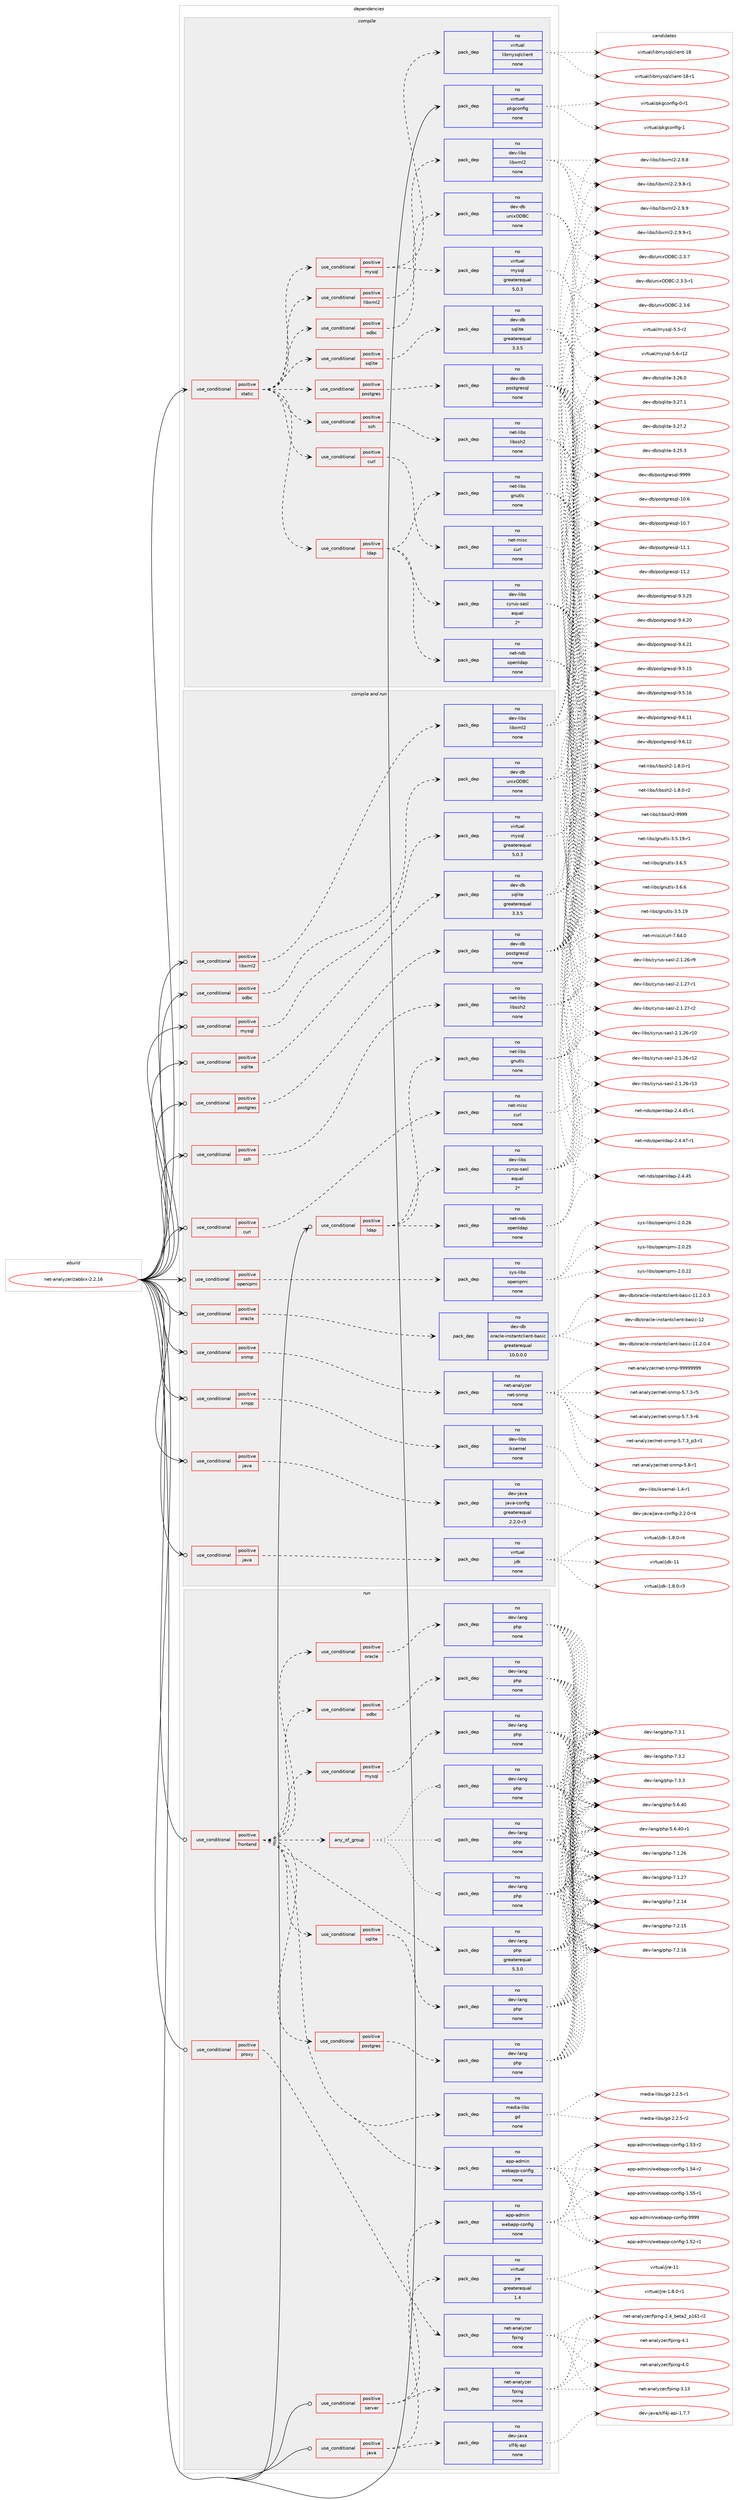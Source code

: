digraph prolog {

# *************
# Graph options
# *************

newrank=true;
concentrate=true;
compound=true;
graph [rankdir=LR,fontname=Helvetica,fontsize=10,ranksep=1.5];#, ranksep=2.5, nodesep=0.2];
edge  [arrowhead=vee];
node  [fontname=Helvetica,fontsize=10];

# **********
# The ebuild
# **********

subgraph cluster_leftcol {
color=gray;
rank=same;
label=<<i>ebuild</i>>;
id [label="net-analyzer/zabbix-2.2.16", color=red, width=4, href="../net-analyzer/zabbix-2.2.16.svg"];
}

# ****************
# The dependencies
# ****************

subgraph cluster_midcol {
color=gray;
label=<<i>dependencies</i>>;
subgraph cluster_compile {
fillcolor="#eeeeee";
style=filled;
label=<<i>compile</i>>;
subgraph cond442953 {
dependency1648155 [label=<<TABLE BORDER="0" CELLBORDER="1" CELLSPACING="0" CELLPADDING="4"><TR><TD ROWSPAN="3" CELLPADDING="10">use_conditional</TD></TR><TR><TD>positive</TD></TR><TR><TD>static</TD></TR></TABLE>>, shape=none, color=red];
subgraph cond442954 {
dependency1648156 [label=<<TABLE BORDER="0" CELLBORDER="1" CELLSPACING="0" CELLPADDING="4"><TR><TD ROWSPAN="3" CELLPADDING="10">use_conditional</TD></TR><TR><TD>positive</TD></TR><TR><TD>ldap</TD></TR></TABLE>>, shape=none, color=red];
subgraph pack1178521 {
dependency1648157 [label=<<TABLE BORDER="0" CELLBORDER="1" CELLSPACING="0" CELLPADDING="4" WIDTH="220"><TR><TD ROWSPAN="6" CELLPADDING="30">pack_dep</TD></TR><TR><TD WIDTH="110">no</TD></TR><TR><TD>net-nds</TD></TR><TR><TD>openldap</TD></TR><TR><TD>none</TD></TR><TR><TD></TD></TR></TABLE>>, shape=none, color=blue];
}
dependency1648156:e -> dependency1648157:w [weight=20,style="dashed",arrowhead="vee"];
subgraph pack1178522 {
dependency1648158 [label=<<TABLE BORDER="0" CELLBORDER="1" CELLSPACING="0" CELLPADDING="4" WIDTH="220"><TR><TD ROWSPAN="6" CELLPADDING="30">pack_dep</TD></TR><TR><TD WIDTH="110">no</TD></TR><TR><TD>dev-libs</TD></TR><TR><TD>cyrus-sasl</TD></TR><TR><TD>equal</TD></TR><TR><TD>2*</TD></TR></TABLE>>, shape=none, color=blue];
}
dependency1648156:e -> dependency1648158:w [weight=20,style="dashed",arrowhead="vee"];
subgraph pack1178523 {
dependency1648159 [label=<<TABLE BORDER="0" CELLBORDER="1" CELLSPACING="0" CELLPADDING="4" WIDTH="220"><TR><TD ROWSPAN="6" CELLPADDING="30">pack_dep</TD></TR><TR><TD WIDTH="110">no</TD></TR><TR><TD>net-libs</TD></TR><TR><TD>gnutls</TD></TR><TR><TD>none</TD></TR><TR><TD></TD></TR></TABLE>>, shape=none, color=blue];
}
dependency1648156:e -> dependency1648159:w [weight=20,style="dashed",arrowhead="vee"];
}
dependency1648155:e -> dependency1648156:w [weight=20,style="dashed",arrowhead="vee"];
subgraph cond442955 {
dependency1648160 [label=<<TABLE BORDER="0" CELLBORDER="1" CELLSPACING="0" CELLPADDING="4"><TR><TD ROWSPAN="3" CELLPADDING="10">use_conditional</TD></TR><TR><TD>positive</TD></TR><TR><TD>mysql</TD></TR></TABLE>>, shape=none, color=red];
subgraph pack1178524 {
dependency1648161 [label=<<TABLE BORDER="0" CELLBORDER="1" CELLSPACING="0" CELLPADDING="4" WIDTH="220"><TR><TD ROWSPAN="6" CELLPADDING="30">pack_dep</TD></TR><TR><TD WIDTH="110">no</TD></TR><TR><TD>virtual</TD></TR><TR><TD>mysql</TD></TR><TR><TD>greaterequal</TD></TR><TR><TD>5.0.3</TD></TR></TABLE>>, shape=none, color=blue];
}
dependency1648160:e -> dependency1648161:w [weight=20,style="dashed",arrowhead="vee"];
subgraph pack1178525 {
dependency1648162 [label=<<TABLE BORDER="0" CELLBORDER="1" CELLSPACING="0" CELLPADDING="4" WIDTH="220"><TR><TD ROWSPAN="6" CELLPADDING="30">pack_dep</TD></TR><TR><TD WIDTH="110">no</TD></TR><TR><TD>virtual</TD></TR><TR><TD>libmysqlclient</TD></TR><TR><TD>none</TD></TR><TR><TD></TD></TR></TABLE>>, shape=none, color=blue];
}
dependency1648160:e -> dependency1648162:w [weight=20,style="dashed",arrowhead="vee"];
}
dependency1648155:e -> dependency1648160:w [weight=20,style="dashed",arrowhead="vee"];
subgraph cond442956 {
dependency1648163 [label=<<TABLE BORDER="0" CELLBORDER="1" CELLSPACING="0" CELLPADDING="4"><TR><TD ROWSPAN="3" CELLPADDING="10">use_conditional</TD></TR><TR><TD>positive</TD></TR><TR><TD>sqlite</TD></TR></TABLE>>, shape=none, color=red];
subgraph pack1178526 {
dependency1648164 [label=<<TABLE BORDER="0" CELLBORDER="1" CELLSPACING="0" CELLPADDING="4" WIDTH="220"><TR><TD ROWSPAN="6" CELLPADDING="30">pack_dep</TD></TR><TR><TD WIDTH="110">no</TD></TR><TR><TD>dev-db</TD></TR><TR><TD>sqlite</TD></TR><TR><TD>greaterequal</TD></TR><TR><TD>3.3.5</TD></TR></TABLE>>, shape=none, color=blue];
}
dependency1648163:e -> dependency1648164:w [weight=20,style="dashed",arrowhead="vee"];
}
dependency1648155:e -> dependency1648163:w [weight=20,style="dashed",arrowhead="vee"];
subgraph cond442957 {
dependency1648165 [label=<<TABLE BORDER="0" CELLBORDER="1" CELLSPACING="0" CELLPADDING="4"><TR><TD ROWSPAN="3" CELLPADDING="10">use_conditional</TD></TR><TR><TD>positive</TD></TR><TR><TD>postgres</TD></TR></TABLE>>, shape=none, color=red];
subgraph pack1178527 {
dependency1648166 [label=<<TABLE BORDER="0" CELLBORDER="1" CELLSPACING="0" CELLPADDING="4" WIDTH="220"><TR><TD ROWSPAN="6" CELLPADDING="30">pack_dep</TD></TR><TR><TD WIDTH="110">no</TD></TR><TR><TD>dev-db</TD></TR><TR><TD>postgresql</TD></TR><TR><TD>none</TD></TR><TR><TD></TD></TR></TABLE>>, shape=none, color=blue];
}
dependency1648165:e -> dependency1648166:w [weight=20,style="dashed",arrowhead="vee"];
}
dependency1648155:e -> dependency1648165:w [weight=20,style="dashed",arrowhead="vee"];
subgraph cond442958 {
dependency1648167 [label=<<TABLE BORDER="0" CELLBORDER="1" CELLSPACING="0" CELLPADDING="4"><TR><TD ROWSPAN="3" CELLPADDING="10">use_conditional</TD></TR><TR><TD>positive</TD></TR><TR><TD>libxml2</TD></TR></TABLE>>, shape=none, color=red];
subgraph pack1178528 {
dependency1648168 [label=<<TABLE BORDER="0" CELLBORDER="1" CELLSPACING="0" CELLPADDING="4" WIDTH="220"><TR><TD ROWSPAN="6" CELLPADDING="30">pack_dep</TD></TR><TR><TD WIDTH="110">no</TD></TR><TR><TD>dev-libs</TD></TR><TR><TD>libxml2</TD></TR><TR><TD>none</TD></TR><TR><TD></TD></TR></TABLE>>, shape=none, color=blue];
}
dependency1648167:e -> dependency1648168:w [weight=20,style="dashed",arrowhead="vee"];
}
dependency1648155:e -> dependency1648167:w [weight=20,style="dashed",arrowhead="vee"];
subgraph cond442959 {
dependency1648169 [label=<<TABLE BORDER="0" CELLBORDER="1" CELLSPACING="0" CELLPADDING="4"><TR><TD ROWSPAN="3" CELLPADDING="10">use_conditional</TD></TR><TR><TD>positive</TD></TR><TR><TD>curl</TD></TR></TABLE>>, shape=none, color=red];
subgraph pack1178529 {
dependency1648170 [label=<<TABLE BORDER="0" CELLBORDER="1" CELLSPACING="0" CELLPADDING="4" WIDTH="220"><TR><TD ROWSPAN="6" CELLPADDING="30">pack_dep</TD></TR><TR><TD WIDTH="110">no</TD></TR><TR><TD>net-misc</TD></TR><TR><TD>curl</TD></TR><TR><TD>none</TD></TR><TR><TD></TD></TR></TABLE>>, shape=none, color=blue];
}
dependency1648169:e -> dependency1648170:w [weight=20,style="dashed",arrowhead="vee"];
}
dependency1648155:e -> dependency1648169:w [weight=20,style="dashed",arrowhead="vee"];
subgraph cond442960 {
dependency1648171 [label=<<TABLE BORDER="0" CELLBORDER="1" CELLSPACING="0" CELLPADDING="4"><TR><TD ROWSPAN="3" CELLPADDING="10">use_conditional</TD></TR><TR><TD>positive</TD></TR><TR><TD>ssh</TD></TR></TABLE>>, shape=none, color=red];
subgraph pack1178530 {
dependency1648172 [label=<<TABLE BORDER="0" CELLBORDER="1" CELLSPACING="0" CELLPADDING="4" WIDTH="220"><TR><TD ROWSPAN="6" CELLPADDING="30">pack_dep</TD></TR><TR><TD WIDTH="110">no</TD></TR><TR><TD>net-libs</TD></TR><TR><TD>libssh2</TD></TR><TR><TD>none</TD></TR><TR><TD></TD></TR></TABLE>>, shape=none, color=blue];
}
dependency1648171:e -> dependency1648172:w [weight=20,style="dashed",arrowhead="vee"];
}
dependency1648155:e -> dependency1648171:w [weight=20,style="dashed",arrowhead="vee"];
subgraph cond442961 {
dependency1648173 [label=<<TABLE BORDER="0" CELLBORDER="1" CELLSPACING="0" CELLPADDING="4"><TR><TD ROWSPAN="3" CELLPADDING="10">use_conditional</TD></TR><TR><TD>positive</TD></TR><TR><TD>odbc</TD></TR></TABLE>>, shape=none, color=red];
subgraph pack1178531 {
dependency1648174 [label=<<TABLE BORDER="0" CELLBORDER="1" CELLSPACING="0" CELLPADDING="4" WIDTH="220"><TR><TD ROWSPAN="6" CELLPADDING="30">pack_dep</TD></TR><TR><TD WIDTH="110">no</TD></TR><TR><TD>dev-db</TD></TR><TR><TD>unixODBC</TD></TR><TR><TD>none</TD></TR><TR><TD></TD></TR></TABLE>>, shape=none, color=blue];
}
dependency1648173:e -> dependency1648174:w [weight=20,style="dashed",arrowhead="vee"];
}
dependency1648155:e -> dependency1648173:w [weight=20,style="dashed",arrowhead="vee"];
}
id:e -> dependency1648155:w [weight=20,style="solid",arrowhead="vee"];
subgraph pack1178532 {
dependency1648175 [label=<<TABLE BORDER="0" CELLBORDER="1" CELLSPACING="0" CELLPADDING="4" WIDTH="220"><TR><TD ROWSPAN="6" CELLPADDING="30">pack_dep</TD></TR><TR><TD WIDTH="110">no</TD></TR><TR><TD>virtual</TD></TR><TR><TD>pkgconfig</TD></TR><TR><TD>none</TD></TR><TR><TD></TD></TR></TABLE>>, shape=none, color=blue];
}
id:e -> dependency1648175:w [weight=20,style="solid",arrowhead="vee"];
}
subgraph cluster_compileandrun {
fillcolor="#eeeeee";
style=filled;
label=<<i>compile and run</i>>;
subgraph cond442962 {
dependency1648176 [label=<<TABLE BORDER="0" CELLBORDER="1" CELLSPACING="0" CELLPADDING="4"><TR><TD ROWSPAN="3" CELLPADDING="10">use_conditional</TD></TR><TR><TD>positive</TD></TR><TR><TD>curl</TD></TR></TABLE>>, shape=none, color=red];
subgraph pack1178533 {
dependency1648177 [label=<<TABLE BORDER="0" CELLBORDER="1" CELLSPACING="0" CELLPADDING="4" WIDTH="220"><TR><TD ROWSPAN="6" CELLPADDING="30">pack_dep</TD></TR><TR><TD WIDTH="110">no</TD></TR><TR><TD>net-misc</TD></TR><TR><TD>curl</TD></TR><TR><TD>none</TD></TR><TR><TD></TD></TR></TABLE>>, shape=none, color=blue];
}
dependency1648176:e -> dependency1648177:w [weight=20,style="dashed",arrowhead="vee"];
}
id:e -> dependency1648176:w [weight=20,style="solid",arrowhead="odotvee"];
subgraph cond442963 {
dependency1648178 [label=<<TABLE BORDER="0" CELLBORDER="1" CELLSPACING="0" CELLPADDING="4"><TR><TD ROWSPAN="3" CELLPADDING="10">use_conditional</TD></TR><TR><TD>positive</TD></TR><TR><TD>java</TD></TR></TABLE>>, shape=none, color=red];
subgraph pack1178534 {
dependency1648179 [label=<<TABLE BORDER="0" CELLBORDER="1" CELLSPACING="0" CELLPADDING="4" WIDTH="220"><TR><TD ROWSPAN="6" CELLPADDING="30">pack_dep</TD></TR><TR><TD WIDTH="110">no</TD></TR><TR><TD>dev-java</TD></TR><TR><TD>java-config</TD></TR><TR><TD>greaterequal</TD></TR><TR><TD>2.2.0-r3</TD></TR></TABLE>>, shape=none, color=blue];
}
dependency1648178:e -> dependency1648179:w [weight=20,style="dashed",arrowhead="vee"];
}
id:e -> dependency1648178:w [weight=20,style="solid",arrowhead="odotvee"];
subgraph cond442964 {
dependency1648180 [label=<<TABLE BORDER="0" CELLBORDER="1" CELLSPACING="0" CELLPADDING="4"><TR><TD ROWSPAN="3" CELLPADDING="10">use_conditional</TD></TR><TR><TD>positive</TD></TR><TR><TD>java</TD></TR></TABLE>>, shape=none, color=red];
subgraph pack1178535 {
dependency1648181 [label=<<TABLE BORDER="0" CELLBORDER="1" CELLSPACING="0" CELLPADDING="4" WIDTH="220"><TR><TD ROWSPAN="6" CELLPADDING="30">pack_dep</TD></TR><TR><TD WIDTH="110">no</TD></TR><TR><TD>virtual</TD></TR><TR><TD>jdk</TD></TR><TR><TD>none</TD></TR><TR><TD></TD></TR></TABLE>>, shape=none, color=blue];
}
dependency1648180:e -> dependency1648181:w [weight=20,style="dashed",arrowhead="vee"];
}
id:e -> dependency1648180:w [weight=20,style="solid",arrowhead="odotvee"];
subgraph cond442965 {
dependency1648182 [label=<<TABLE BORDER="0" CELLBORDER="1" CELLSPACING="0" CELLPADDING="4"><TR><TD ROWSPAN="3" CELLPADDING="10">use_conditional</TD></TR><TR><TD>positive</TD></TR><TR><TD>ldap</TD></TR></TABLE>>, shape=none, color=red];
subgraph pack1178536 {
dependency1648183 [label=<<TABLE BORDER="0" CELLBORDER="1" CELLSPACING="0" CELLPADDING="4" WIDTH="220"><TR><TD ROWSPAN="6" CELLPADDING="30">pack_dep</TD></TR><TR><TD WIDTH="110">no</TD></TR><TR><TD>net-nds</TD></TR><TR><TD>openldap</TD></TR><TR><TD>none</TD></TR><TR><TD></TD></TR></TABLE>>, shape=none, color=blue];
}
dependency1648182:e -> dependency1648183:w [weight=20,style="dashed",arrowhead="vee"];
subgraph pack1178537 {
dependency1648184 [label=<<TABLE BORDER="0" CELLBORDER="1" CELLSPACING="0" CELLPADDING="4" WIDTH="220"><TR><TD ROWSPAN="6" CELLPADDING="30">pack_dep</TD></TR><TR><TD WIDTH="110">no</TD></TR><TR><TD>dev-libs</TD></TR><TR><TD>cyrus-sasl</TD></TR><TR><TD>equal</TD></TR><TR><TD>2*</TD></TR></TABLE>>, shape=none, color=blue];
}
dependency1648182:e -> dependency1648184:w [weight=20,style="dashed",arrowhead="vee"];
subgraph pack1178538 {
dependency1648185 [label=<<TABLE BORDER="0" CELLBORDER="1" CELLSPACING="0" CELLPADDING="4" WIDTH="220"><TR><TD ROWSPAN="6" CELLPADDING="30">pack_dep</TD></TR><TR><TD WIDTH="110">no</TD></TR><TR><TD>net-libs</TD></TR><TR><TD>gnutls</TD></TR><TR><TD>none</TD></TR><TR><TD></TD></TR></TABLE>>, shape=none, color=blue];
}
dependency1648182:e -> dependency1648185:w [weight=20,style="dashed",arrowhead="vee"];
}
id:e -> dependency1648182:w [weight=20,style="solid",arrowhead="odotvee"];
subgraph cond442966 {
dependency1648186 [label=<<TABLE BORDER="0" CELLBORDER="1" CELLSPACING="0" CELLPADDING="4"><TR><TD ROWSPAN="3" CELLPADDING="10">use_conditional</TD></TR><TR><TD>positive</TD></TR><TR><TD>libxml2</TD></TR></TABLE>>, shape=none, color=red];
subgraph pack1178539 {
dependency1648187 [label=<<TABLE BORDER="0" CELLBORDER="1" CELLSPACING="0" CELLPADDING="4" WIDTH="220"><TR><TD ROWSPAN="6" CELLPADDING="30">pack_dep</TD></TR><TR><TD WIDTH="110">no</TD></TR><TR><TD>dev-libs</TD></TR><TR><TD>libxml2</TD></TR><TR><TD>none</TD></TR><TR><TD></TD></TR></TABLE>>, shape=none, color=blue];
}
dependency1648186:e -> dependency1648187:w [weight=20,style="dashed",arrowhead="vee"];
}
id:e -> dependency1648186:w [weight=20,style="solid",arrowhead="odotvee"];
subgraph cond442967 {
dependency1648188 [label=<<TABLE BORDER="0" CELLBORDER="1" CELLSPACING="0" CELLPADDING="4"><TR><TD ROWSPAN="3" CELLPADDING="10">use_conditional</TD></TR><TR><TD>positive</TD></TR><TR><TD>mysql</TD></TR></TABLE>>, shape=none, color=red];
subgraph pack1178540 {
dependency1648189 [label=<<TABLE BORDER="0" CELLBORDER="1" CELLSPACING="0" CELLPADDING="4" WIDTH="220"><TR><TD ROWSPAN="6" CELLPADDING="30">pack_dep</TD></TR><TR><TD WIDTH="110">no</TD></TR><TR><TD>virtual</TD></TR><TR><TD>mysql</TD></TR><TR><TD>greaterequal</TD></TR><TR><TD>5.0.3</TD></TR></TABLE>>, shape=none, color=blue];
}
dependency1648188:e -> dependency1648189:w [weight=20,style="dashed",arrowhead="vee"];
}
id:e -> dependency1648188:w [weight=20,style="solid",arrowhead="odotvee"];
subgraph cond442968 {
dependency1648190 [label=<<TABLE BORDER="0" CELLBORDER="1" CELLSPACING="0" CELLPADDING="4"><TR><TD ROWSPAN="3" CELLPADDING="10">use_conditional</TD></TR><TR><TD>positive</TD></TR><TR><TD>odbc</TD></TR></TABLE>>, shape=none, color=red];
subgraph pack1178541 {
dependency1648191 [label=<<TABLE BORDER="0" CELLBORDER="1" CELLSPACING="0" CELLPADDING="4" WIDTH="220"><TR><TD ROWSPAN="6" CELLPADDING="30">pack_dep</TD></TR><TR><TD WIDTH="110">no</TD></TR><TR><TD>dev-db</TD></TR><TR><TD>unixODBC</TD></TR><TR><TD>none</TD></TR><TR><TD></TD></TR></TABLE>>, shape=none, color=blue];
}
dependency1648190:e -> dependency1648191:w [weight=20,style="dashed",arrowhead="vee"];
}
id:e -> dependency1648190:w [weight=20,style="solid",arrowhead="odotvee"];
subgraph cond442969 {
dependency1648192 [label=<<TABLE BORDER="0" CELLBORDER="1" CELLSPACING="0" CELLPADDING="4"><TR><TD ROWSPAN="3" CELLPADDING="10">use_conditional</TD></TR><TR><TD>positive</TD></TR><TR><TD>openipmi</TD></TR></TABLE>>, shape=none, color=red];
subgraph pack1178542 {
dependency1648193 [label=<<TABLE BORDER="0" CELLBORDER="1" CELLSPACING="0" CELLPADDING="4" WIDTH="220"><TR><TD ROWSPAN="6" CELLPADDING="30">pack_dep</TD></TR><TR><TD WIDTH="110">no</TD></TR><TR><TD>sys-libs</TD></TR><TR><TD>openipmi</TD></TR><TR><TD>none</TD></TR><TR><TD></TD></TR></TABLE>>, shape=none, color=blue];
}
dependency1648192:e -> dependency1648193:w [weight=20,style="dashed",arrowhead="vee"];
}
id:e -> dependency1648192:w [weight=20,style="solid",arrowhead="odotvee"];
subgraph cond442970 {
dependency1648194 [label=<<TABLE BORDER="0" CELLBORDER="1" CELLSPACING="0" CELLPADDING="4"><TR><TD ROWSPAN="3" CELLPADDING="10">use_conditional</TD></TR><TR><TD>positive</TD></TR><TR><TD>oracle</TD></TR></TABLE>>, shape=none, color=red];
subgraph pack1178543 {
dependency1648195 [label=<<TABLE BORDER="0" CELLBORDER="1" CELLSPACING="0" CELLPADDING="4" WIDTH="220"><TR><TD ROWSPAN="6" CELLPADDING="30">pack_dep</TD></TR><TR><TD WIDTH="110">no</TD></TR><TR><TD>dev-db</TD></TR><TR><TD>oracle-instantclient-basic</TD></TR><TR><TD>greaterequal</TD></TR><TR><TD>10.0.0.0</TD></TR></TABLE>>, shape=none, color=blue];
}
dependency1648194:e -> dependency1648195:w [weight=20,style="dashed",arrowhead="vee"];
}
id:e -> dependency1648194:w [weight=20,style="solid",arrowhead="odotvee"];
subgraph cond442971 {
dependency1648196 [label=<<TABLE BORDER="0" CELLBORDER="1" CELLSPACING="0" CELLPADDING="4"><TR><TD ROWSPAN="3" CELLPADDING="10">use_conditional</TD></TR><TR><TD>positive</TD></TR><TR><TD>postgres</TD></TR></TABLE>>, shape=none, color=red];
subgraph pack1178544 {
dependency1648197 [label=<<TABLE BORDER="0" CELLBORDER="1" CELLSPACING="0" CELLPADDING="4" WIDTH="220"><TR><TD ROWSPAN="6" CELLPADDING="30">pack_dep</TD></TR><TR><TD WIDTH="110">no</TD></TR><TR><TD>dev-db</TD></TR><TR><TD>postgresql</TD></TR><TR><TD>none</TD></TR><TR><TD></TD></TR></TABLE>>, shape=none, color=blue];
}
dependency1648196:e -> dependency1648197:w [weight=20,style="dashed",arrowhead="vee"];
}
id:e -> dependency1648196:w [weight=20,style="solid",arrowhead="odotvee"];
subgraph cond442972 {
dependency1648198 [label=<<TABLE BORDER="0" CELLBORDER="1" CELLSPACING="0" CELLPADDING="4"><TR><TD ROWSPAN="3" CELLPADDING="10">use_conditional</TD></TR><TR><TD>positive</TD></TR><TR><TD>snmp</TD></TR></TABLE>>, shape=none, color=red];
subgraph pack1178545 {
dependency1648199 [label=<<TABLE BORDER="0" CELLBORDER="1" CELLSPACING="0" CELLPADDING="4" WIDTH="220"><TR><TD ROWSPAN="6" CELLPADDING="30">pack_dep</TD></TR><TR><TD WIDTH="110">no</TD></TR><TR><TD>net-analyzer</TD></TR><TR><TD>net-snmp</TD></TR><TR><TD>none</TD></TR><TR><TD></TD></TR></TABLE>>, shape=none, color=blue];
}
dependency1648198:e -> dependency1648199:w [weight=20,style="dashed",arrowhead="vee"];
}
id:e -> dependency1648198:w [weight=20,style="solid",arrowhead="odotvee"];
subgraph cond442973 {
dependency1648200 [label=<<TABLE BORDER="0" CELLBORDER="1" CELLSPACING="0" CELLPADDING="4"><TR><TD ROWSPAN="3" CELLPADDING="10">use_conditional</TD></TR><TR><TD>positive</TD></TR><TR><TD>sqlite</TD></TR></TABLE>>, shape=none, color=red];
subgraph pack1178546 {
dependency1648201 [label=<<TABLE BORDER="0" CELLBORDER="1" CELLSPACING="0" CELLPADDING="4" WIDTH="220"><TR><TD ROWSPAN="6" CELLPADDING="30">pack_dep</TD></TR><TR><TD WIDTH="110">no</TD></TR><TR><TD>dev-db</TD></TR><TR><TD>sqlite</TD></TR><TR><TD>greaterequal</TD></TR><TR><TD>3.3.5</TD></TR></TABLE>>, shape=none, color=blue];
}
dependency1648200:e -> dependency1648201:w [weight=20,style="dashed",arrowhead="vee"];
}
id:e -> dependency1648200:w [weight=20,style="solid",arrowhead="odotvee"];
subgraph cond442974 {
dependency1648202 [label=<<TABLE BORDER="0" CELLBORDER="1" CELLSPACING="0" CELLPADDING="4"><TR><TD ROWSPAN="3" CELLPADDING="10">use_conditional</TD></TR><TR><TD>positive</TD></TR><TR><TD>ssh</TD></TR></TABLE>>, shape=none, color=red];
subgraph pack1178547 {
dependency1648203 [label=<<TABLE BORDER="0" CELLBORDER="1" CELLSPACING="0" CELLPADDING="4" WIDTH="220"><TR><TD ROWSPAN="6" CELLPADDING="30">pack_dep</TD></TR><TR><TD WIDTH="110">no</TD></TR><TR><TD>net-libs</TD></TR><TR><TD>libssh2</TD></TR><TR><TD>none</TD></TR><TR><TD></TD></TR></TABLE>>, shape=none, color=blue];
}
dependency1648202:e -> dependency1648203:w [weight=20,style="dashed",arrowhead="vee"];
}
id:e -> dependency1648202:w [weight=20,style="solid",arrowhead="odotvee"];
subgraph cond442975 {
dependency1648204 [label=<<TABLE BORDER="0" CELLBORDER="1" CELLSPACING="0" CELLPADDING="4"><TR><TD ROWSPAN="3" CELLPADDING="10">use_conditional</TD></TR><TR><TD>positive</TD></TR><TR><TD>xmpp</TD></TR></TABLE>>, shape=none, color=red];
subgraph pack1178548 {
dependency1648205 [label=<<TABLE BORDER="0" CELLBORDER="1" CELLSPACING="0" CELLPADDING="4" WIDTH="220"><TR><TD ROWSPAN="6" CELLPADDING="30">pack_dep</TD></TR><TR><TD WIDTH="110">no</TD></TR><TR><TD>dev-libs</TD></TR><TR><TD>iksemel</TD></TR><TR><TD>none</TD></TR><TR><TD></TD></TR></TABLE>>, shape=none, color=blue];
}
dependency1648204:e -> dependency1648205:w [weight=20,style="dashed",arrowhead="vee"];
}
id:e -> dependency1648204:w [weight=20,style="solid",arrowhead="odotvee"];
}
subgraph cluster_run {
fillcolor="#eeeeee";
style=filled;
label=<<i>run</i>>;
subgraph cond442976 {
dependency1648206 [label=<<TABLE BORDER="0" CELLBORDER="1" CELLSPACING="0" CELLPADDING="4"><TR><TD ROWSPAN="3" CELLPADDING="10">use_conditional</TD></TR><TR><TD>positive</TD></TR><TR><TD>frontend</TD></TR></TABLE>>, shape=none, color=red];
subgraph pack1178549 {
dependency1648207 [label=<<TABLE BORDER="0" CELLBORDER="1" CELLSPACING="0" CELLPADDING="4" WIDTH="220"><TR><TD ROWSPAN="6" CELLPADDING="30">pack_dep</TD></TR><TR><TD WIDTH="110">no</TD></TR><TR><TD>dev-lang</TD></TR><TR><TD>php</TD></TR><TR><TD>greaterequal</TD></TR><TR><TD>5.3.0</TD></TR></TABLE>>, shape=none, color=blue];
}
dependency1648206:e -> dependency1648207:w [weight=20,style="dashed",arrowhead="vee"];
subgraph any25906 {
dependency1648208 [label=<<TABLE BORDER="0" CELLBORDER="1" CELLSPACING="0" CELLPADDING="4"><TR><TD CELLPADDING="10">any_of_group</TD></TR></TABLE>>, shape=none, color=red];subgraph pack1178550 {
dependency1648209 [label=<<TABLE BORDER="0" CELLBORDER="1" CELLSPACING="0" CELLPADDING="4" WIDTH="220"><TR><TD ROWSPAN="6" CELLPADDING="30">pack_dep</TD></TR><TR><TD WIDTH="110">no</TD></TR><TR><TD>dev-lang</TD></TR><TR><TD>php</TD></TR><TR><TD>none</TD></TR><TR><TD></TD></TR></TABLE>>, shape=none, color=blue];
}
dependency1648208:e -> dependency1648209:w [weight=20,style="dotted",arrowhead="oinv"];
subgraph pack1178551 {
dependency1648210 [label=<<TABLE BORDER="0" CELLBORDER="1" CELLSPACING="0" CELLPADDING="4" WIDTH="220"><TR><TD ROWSPAN="6" CELLPADDING="30">pack_dep</TD></TR><TR><TD WIDTH="110">no</TD></TR><TR><TD>dev-lang</TD></TR><TR><TD>php</TD></TR><TR><TD>none</TD></TR><TR><TD></TD></TR></TABLE>>, shape=none, color=blue];
}
dependency1648208:e -> dependency1648210:w [weight=20,style="dotted",arrowhead="oinv"];
subgraph pack1178552 {
dependency1648211 [label=<<TABLE BORDER="0" CELLBORDER="1" CELLSPACING="0" CELLPADDING="4" WIDTH="220"><TR><TD ROWSPAN="6" CELLPADDING="30">pack_dep</TD></TR><TR><TD WIDTH="110">no</TD></TR><TR><TD>dev-lang</TD></TR><TR><TD>php</TD></TR><TR><TD>none</TD></TR><TR><TD></TD></TR></TABLE>>, shape=none, color=blue];
}
dependency1648208:e -> dependency1648211:w [weight=20,style="dotted",arrowhead="oinv"];
}
dependency1648206:e -> dependency1648208:w [weight=20,style="dashed",arrowhead="vee"];
subgraph cond442977 {
dependency1648212 [label=<<TABLE BORDER="0" CELLBORDER="1" CELLSPACING="0" CELLPADDING="4"><TR><TD ROWSPAN="3" CELLPADDING="10">use_conditional</TD></TR><TR><TD>positive</TD></TR><TR><TD>mysql</TD></TR></TABLE>>, shape=none, color=red];
subgraph pack1178553 {
dependency1648213 [label=<<TABLE BORDER="0" CELLBORDER="1" CELLSPACING="0" CELLPADDING="4" WIDTH="220"><TR><TD ROWSPAN="6" CELLPADDING="30">pack_dep</TD></TR><TR><TD WIDTH="110">no</TD></TR><TR><TD>dev-lang</TD></TR><TR><TD>php</TD></TR><TR><TD>none</TD></TR><TR><TD></TD></TR></TABLE>>, shape=none, color=blue];
}
dependency1648212:e -> dependency1648213:w [weight=20,style="dashed",arrowhead="vee"];
}
dependency1648206:e -> dependency1648212:w [weight=20,style="dashed",arrowhead="vee"];
subgraph cond442978 {
dependency1648214 [label=<<TABLE BORDER="0" CELLBORDER="1" CELLSPACING="0" CELLPADDING="4"><TR><TD ROWSPAN="3" CELLPADDING="10">use_conditional</TD></TR><TR><TD>positive</TD></TR><TR><TD>odbc</TD></TR></TABLE>>, shape=none, color=red];
subgraph pack1178554 {
dependency1648215 [label=<<TABLE BORDER="0" CELLBORDER="1" CELLSPACING="0" CELLPADDING="4" WIDTH="220"><TR><TD ROWSPAN="6" CELLPADDING="30">pack_dep</TD></TR><TR><TD WIDTH="110">no</TD></TR><TR><TD>dev-lang</TD></TR><TR><TD>php</TD></TR><TR><TD>none</TD></TR><TR><TD></TD></TR></TABLE>>, shape=none, color=blue];
}
dependency1648214:e -> dependency1648215:w [weight=20,style="dashed",arrowhead="vee"];
}
dependency1648206:e -> dependency1648214:w [weight=20,style="dashed",arrowhead="vee"];
subgraph cond442979 {
dependency1648216 [label=<<TABLE BORDER="0" CELLBORDER="1" CELLSPACING="0" CELLPADDING="4"><TR><TD ROWSPAN="3" CELLPADDING="10">use_conditional</TD></TR><TR><TD>positive</TD></TR><TR><TD>oracle</TD></TR></TABLE>>, shape=none, color=red];
subgraph pack1178555 {
dependency1648217 [label=<<TABLE BORDER="0" CELLBORDER="1" CELLSPACING="0" CELLPADDING="4" WIDTH="220"><TR><TD ROWSPAN="6" CELLPADDING="30">pack_dep</TD></TR><TR><TD WIDTH="110">no</TD></TR><TR><TD>dev-lang</TD></TR><TR><TD>php</TD></TR><TR><TD>none</TD></TR><TR><TD></TD></TR></TABLE>>, shape=none, color=blue];
}
dependency1648216:e -> dependency1648217:w [weight=20,style="dashed",arrowhead="vee"];
}
dependency1648206:e -> dependency1648216:w [weight=20,style="dashed",arrowhead="vee"];
subgraph cond442980 {
dependency1648218 [label=<<TABLE BORDER="0" CELLBORDER="1" CELLSPACING="0" CELLPADDING="4"><TR><TD ROWSPAN="3" CELLPADDING="10">use_conditional</TD></TR><TR><TD>positive</TD></TR><TR><TD>postgres</TD></TR></TABLE>>, shape=none, color=red];
subgraph pack1178556 {
dependency1648219 [label=<<TABLE BORDER="0" CELLBORDER="1" CELLSPACING="0" CELLPADDING="4" WIDTH="220"><TR><TD ROWSPAN="6" CELLPADDING="30">pack_dep</TD></TR><TR><TD WIDTH="110">no</TD></TR><TR><TD>dev-lang</TD></TR><TR><TD>php</TD></TR><TR><TD>none</TD></TR><TR><TD></TD></TR></TABLE>>, shape=none, color=blue];
}
dependency1648218:e -> dependency1648219:w [weight=20,style="dashed",arrowhead="vee"];
}
dependency1648206:e -> dependency1648218:w [weight=20,style="dashed",arrowhead="vee"];
subgraph cond442981 {
dependency1648220 [label=<<TABLE BORDER="0" CELLBORDER="1" CELLSPACING="0" CELLPADDING="4"><TR><TD ROWSPAN="3" CELLPADDING="10">use_conditional</TD></TR><TR><TD>positive</TD></TR><TR><TD>sqlite</TD></TR></TABLE>>, shape=none, color=red];
subgraph pack1178557 {
dependency1648221 [label=<<TABLE BORDER="0" CELLBORDER="1" CELLSPACING="0" CELLPADDING="4" WIDTH="220"><TR><TD ROWSPAN="6" CELLPADDING="30">pack_dep</TD></TR><TR><TD WIDTH="110">no</TD></TR><TR><TD>dev-lang</TD></TR><TR><TD>php</TD></TR><TR><TD>none</TD></TR><TR><TD></TD></TR></TABLE>>, shape=none, color=blue];
}
dependency1648220:e -> dependency1648221:w [weight=20,style="dashed",arrowhead="vee"];
}
dependency1648206:e -> dependency1648220:w [weight=20,style="dashed",arrowhead="vee"];
subgraph pack1178558 {
dependency1648222 [label=<<TABLE BORDER="0" CELLBORDER="1" CELLSPACING="0" CELLPADDING="4" WIDTH="220"><TR><TD ROWSPAN="6" CELLPADDING="30">pack_dep</TD></TR><TR><TD WIDTH="110">no</TD></TR><TR><TD>media-libs</TD></TR><TR><TD>gd</TD></TR><TR><TD>none</TD></TR><TR><TD></TD></TR></TABLE>>, shape=none, color=blue];
}
dependency1648206:e -> dependency1648222:w [weight=20,style="dashed",arrowhead="vee"];
subgraph pack1178559 {
dependency1648223 [label=<<TABLE BORDER="0" CELLBORDER="1" CELLSPACING="0" CELLPADDING="4" WIDTH="220"><TR><TD ROWSPAN="6" CELLPADDING="30">pack_dep</TD></TR><TR><TD WIDTH="110">no</TD></TR><TR><TD>app-admin</TD></TR><TR><TD>webapp-config</TD></TR><TR><TD>none</TD></TR><TR><TD></TD></TR></TABLE>>, shape=none, color=blue];
}
dependency1648206:e -> dependency1648223:w [weight=20,style="dashed",arrowhead="vee"];
}
id:e -> dependency1648206:w [weight=20,style="solid",arrowhead="odot"];
subgraph cond442982 {
dependency1648224 [label=<<TABLE BORDER="0" CELLBORDER="1" CELLSPACING="0" CELLPADDING="4"><TR><TD ROWSPAN="3" CELLPADDING="10">use_conditional</TD></TR><TR><TD>positive</TD></TR><TR><TD>java</TD></TR></TABLE>>, shape=none, color=red];
subgraph pack1178560 {
dependency1648225 [label=<<TABLE BORDER="0" CELLBORDER="1" CELLSPACING="0" CELLPADDING="4" WIDTH="220"><TR><TD ROWSPAN="6" CELLPADDING="30">pack_dep</TD></TR><TR><TD WIDTH="110">no</TD></TR><TR><TD>virtual</TD></TR><TR><TD>jre</TD></TR><TR><TD>greaterequal</TD></TR><TR><TD>1.4</TD></TR></TABLE>>, shape=none, color=blue];
}
dependency1648224:e -> dependency1648225:w [weight=20,style="dashed",arrowhead="vee"];
subgraph pack1178561 {
dependency1648226 [label=<<TABLE BORDER="0" CELLBORDER="1" CELLSPACING="0" CELLPADDING="4" WIDTH="220"><TR><TD ROWSPAN="6" CELLPADDING="30">pack_dep</TD></TR><TR><TD WIDTH="110">no</TD></TR><TR><TD>dev-java</TD></TR><TR><TD>slf4j-api</TD></TR><TR><TD>none</TD></TR><TR><TD></TD></TR></TABLE>>, shape=none, color=blue];
}
dependency1648224:e -> dependency1648226:w [weight=20,style="dashed",arrowhead="vee"];
}
id:e -> dependency1648224:w [weight=20,style="solid",arrowhead="odot"];
subgraph cond442983 {
dependency1648227 [label=<<TABLE BORDER="0" CELLBORDER="1" CELLSPACING="0" CELLPADDING="4"><TR><TD ROWSPAN="3" CELLPADDING="10">use_conditional</TD></TR><TR><TD>positive</TD></TR><TR><TD>proxy</TD></TR></TABLE>>, shape=none, color=red];
subgraph pack1178562 {
dependency1648228 [label=<<TABLE BORDER="0" CELLBORDER="1" CELLSPACING="0" CELLPADDING="4" WIDTH="220"><TR><TD ROWSPAN="6" CELLPADDING="30">pack_dep</TD></TR><TR><TD WIDTH="110">no</TD></TR><TR><TD>net-analyzer</TD></TR><TR><TD>fping</TD></TR><TR><TD>none</TD></TR><TR><TD></TD></TR></TABLE>>, shape=none, color=blue];
}
dependency1648227:e -> dependency1648228:w [weight=20,style="dashed",arrowhead="vee"];
}
id:e -> dependency1648227:w [weight=20,style="solid",arrowhead="odot"];
subgraph cond442984 {
dependency1648229 [label=<<TABLE BORDER="0" CELLBORDER="1" CELLSPACING="0" CELLPADDING="4"><TR><TD ROWSPAN="3" CELLPADDING="10">use_conditional</TD></TR><TR><TD>positive</TD></TR><TR><TD>server</TD></TR></TABLE>>, shape=none, color=red];
subgraph pack1178563 {
dependency1648230 [label=<<TABLE BORDER="0" CELLBORDER="1" CELLSPACING="0" CELLPADDING="4" WIDTH="220"><TR><TD ROWSPAN="6" CELLPADDING="30">pack_dep</TD></TR><TR><TD WIDTH="110">no</TD></TR><TR><TD>net-analyzer</TD></TR><TR><TD>fping</TD></TR><TR><TD>none</TD></TR><TR><TD></TD></TR></TABLE>>, shape=none, color=blue];
}
dependency1648229:e -> dependency1648230:w [weight=20,style="dashed",arrowhead="vee"];
subgraph pack1178564 {
dependency1648231 [label=<<TABLE BORDER="0" CELLBORDER="1" CELLSPACING="0" CELLPADDING="4" WIDTH="220"><TR><TD ROWSPAN="6" CELLPADDING="30">pack_dep</TD></TR><TR><TD WIDTH="110">no</TD></TR><TR><TD>app-admin</TD></TR><TR><TD>webapp-config</TD></TR><TR><TD>none</TD></TR><TR><TD></TD></TR></TABLE>>, shape=none, color=blue];
}
dependency1648229:e -> dependency1648231:w [weight=20,style="dashed",arrowhead="vee"];
}
id:e -> dependency1648229:w [weight=20,style="solid",arrowhead="odot"];
}
}

# **************
# The candidates
# **************

subgraph cluster_choices {
rank=same;
color=gray;
label=<<i>candidates</i>>;

subgraph choice1178521 {
color=black;
nodesep=1;
choice11010111645110100115471111121011101081009711245504652465253 [label="net-nds/openldap-2.4.45", color=red, width=4,href="../net-nds/openldap-2.4.45.svg"];
choice110101116451101001154711111210111010810097112455046524652534511449 [label="net-nds/openldap-2.4.45-r1", color=red, width=4,href="../net-nds/openldap-2.4.45-r1.svg"];
choice110101116451101001154711111210111010810097112455046524652554511449 [label="net-nds/openldap-2.4.47-r1", color=red, width=4,href="../net-nds/openldap-2.4.47-r1.svg"];
dependency1648157:e -> choice11010111645110100115471111121011101081009711245504652465253:w [style=dotted,weight="100"];
dependency1648157:e -> choice110101116451101001154711111210111010810097112455046524652534511449:w [style=dotted,weight="100"];
dependency1648157:e -> choice110101116451101001154711111210111010810097112455046524652554511449:w [style=dotted,weight="100"];
}
subgraph choice1178522 {
color=black;
nodesep=1;
choice10010111845108105981154799121114117115451159711510845504649465054451144948 [label="dev-libs/cyrus-sasl-2.1.26-r10", color=red, width=4,href="../dev-libs/cyrus-sasl-2.1.26-r10.svg"];
choice10010111845108105981154799121114117115451159711510845504649465054451144950 [label="dev-libs/cyrus-sasl-2.1.26-r12", color=red, width=4,href="../dev-libs/cyrus-sasl-2.1.26-r12.svg"];
choice10010111845108105981154799121114117115451159711510845504649465054451144951 [label="dev-libs/cyrus-sasl-2.1.26-r13", color=red, width=4,href="../dev-libs/cyrus-sasl-2.1.26-r13.svg"];
choice100101118451081059811547991211141171154511597115108455046494650544511457 [label="dev-libs/cyrus-sasl-2.1.26-r9", color=red, width=4,href="../dev-libs/cyrus-sasl-2.1.26-r9.svg"];
choice100101118451081059811547991211141171154511597115108455046494650554511449 [label="dev-libs/cyrus-sasl-2.1.27-r1", color=red, width=4,href="../dev-libs/cyrus-sasl-2.1.27-r1.svg"];
choice100101118451081059811547991211141171154511597115108455046494650554511450 [label="dev-libs/cyrus-sasl-2.1.27-r2", color=red, width=4,href="../dev-libs/cyrus-sasl-2.1.27-r2.svg"];
dependency1648158:e -> choice10010111845108105981154799121114117115451159711510845504649465054451144948:w [style=dotted,weight="100"];
dependency1648158:e -> choice10010111845108105981154799121114117115451159711510845504649465054451144950:w [style=dotted,weight="100"];
dependency1648158:e -> choice10010111845108105981154799121114117115451159711510845504649465054451144951:w [style=dotted,weight="100"];
dependency1648158:e -> choice100101118451081059811547991211141171154511597115108455046494650544511457:w [style=dotted,weight="100"];
dependency1648158:e -> choice100101118451081059811547991211141171154511597115108455046494650554511449:w [style=dotted,weight="100"];
dependency1648158:e -> choice100101118451081059811547991211141171154511597115108455046494650554511450:w [style=dotted,weight="100"];
}
subgraph choice1178523 {
color=black;
nodesep=1;
choice11010111645108105981154710311011711610811545514653464957 [label="net-libs/gnutls-3.5.19", color=red, width=4,href="../net-libs/gnutls-3.5.19.svg"];
choice110101116451081059811547103110117116108115455146534649574511449 [label="net-libs/gnutls-3.5.19-r1", color=red, width=4,href="../net-libs/gnutls-3.5.19-r1.svg"];
choice110101116451081059811547103110117116108115455146544653 [label="net-libs/gnutls-3.6.5", color=red, width=4,href="../net-libs/gnutls-3.6.5.svg"];
choice110101116451081059811547103110117116108115455146544654 [label="net-libs/gnutls-3.6.6", color=red, width=4,href="../net-libs/gnutls-3.6.6.svg"];
dependency1648159:e -> choice11010111645108105981154710311011711610811545514653464957:w [style=dotted,weight="100"];
dependency1648159:e -> choice110101116451081059811547103110117116108115455146534649574511449:w [style=dotted,weight="100"];
dependency1648159:e -> choice110101116451081059811547103110117116108115455146544653:w [style=dotted,weight="100"];
dependency1648159:e -> choice110101116451081059811547103110117116108115455146544654:w [style=dotted,weight="100"];
}
subgraph choice1178524 {
color=black;
nodesep=1;
choice1181051141161179710847109121115113108455346534511450 [label="virtual/mysql-5.5-r2", color=red, width=4,href="../virtual/mysql-5.5-r2.svg"];
choice118105114116117971084710912111511310845534654451144950 [label="virtual/mysql-5.6-r12", color=red, width=4,href="../virtual/mysql-5.6-r12.svg"];
dependency1648161:e -> choice1181051141161179710847109121115113108455346534511450:w [style=dotted,weight="100"];
dependency1648161:e -> choice118105114116117971084710912111511310845534654451144950:w [style=dotted,weight="100"];
}
subgraph choice1178525 {
color=black;
nodesep=1;
choice11810511411611797108471081059810912111511310899108105101110116454956 [label="virtual/libmysqlclient-18", color=red, width=4,href="../virtual/libmysqlclient-18.svg"];
choice118105114116117971084710810598109121115113108991081051011101164549564511449 [label="virtual/libmysqlclient-18-r1", color=red, width=4,href="../virtual/libmysqlclient-18-r1.svg"];
dependency1648162:e -> choice11810511411611797108471081059810912111511310899108105101110116454956:w [style=dotted,weight="100"];
dependency1648162:e -> choice118105114116117971084710810598109121115113108991081051011101164549564511449:w [style=dotted,weight="100"];
}
subgraph choice1178526 {
color=black;
nodesep=1;
choice10010111845100984711511310810511610145514650534651 [label="dev-db/sqlite-3.25.3", color=red, width=4,href="../dev-db/sqlite-3.25.3.svg"];
choice10010111845100984711511310810511610145514650544648 [label="dev-db/sqlite-3.26.0", color=red, width=4,href="../dev-db/sqlite-3.26.0.svg"];
choice10010111845100984711511310810511610145514650554649 [label="dev-db/sqlite-3.27.1", color=red, width=4,href="../dev-db/sqlite-3.27.1.svg"];
choice10010111845100984711511310810511610145514650554650 [label="dev-db/sqlite-3.27.2", color=red, width=4,href="../dev-db/sqlite-3.27.2.svg"];
dependency1648164:e -> choice10010111845100984711511310810511610145514650534651:w [style=dotted,weight="100"];
dependency1648164:e -> choice10010111845100984711511310810511610145514650544648:w [style=dotted,weight="100"];
dependency1648164:e -> choice10010111845100984711511310810511610145514650554649:w [style=dotted,weight="100"];
dependency1648164:e -> choice10010111845100984711511310810511610145514650554650:w [style=dotted,weight="100"];
}
subgraph choice1178527 {
color=black;
nodesep=1;
choice1001011184510098471121111151161031141011151131084549484654 [label="dev-db/postgresql-10.6", color=red, width=4,href="../dev-db/postgresql-10.6.svg"];
choice1001011184510098471121111151161031141011151131084549484655 [label="dev-db/postgresql-10.7", color=red, width=4,href="../dev-db/postgresql-10.7.svg"];
choice1001011184510098471121111151161031141011151131084549494649 [label="dev-db/postgresql-11.1", color=red, width=4,href="../dev-db/postgresql-11.1.svg"];
choice1001011184510098471121111151161031141011151131084549494650 [label="dev-db/postgresql-11.2", color=red, width=4,href="../dev-db/postgresql-11.2.svg"];
choice10010111845100984711211111511610311410111511310845574651465053 [label="dev-db/postgresql-9.3.25", color=red, width=4,href="../dev-db/postgresql-9.3.25.svg"];
choice10010111845100984711211111511610311410111511310845574652465048 [label="dev-db/postgresql-9.4.20", color=red, width=4,href="../dev-db/postgresql-9.4.20.svg"];
choice10010111845100984711211111511610311410111511310845574652465049 [label="dev-db/postgresql-9.4.21", color=red, width=4,href="../dev-db/postgresql-9.4.21.svg"];
choice10010111845100984711211111511610311410111511310845574653464953 [label="dev-db/postgresql-9.5.15", color=red, width=4,href="../dev-db/postgresql-9.5.15.svg"];
choice10010111845100984711211111511610311410111511310845574653464954 [label="dev-db/postgresql-9.5.16", color=red, width=4,href="../dev-db/postgresql-9.5.16.svg"];
choice10010111845100984711211111511610311410111511310845574654464949 [label="dev-db/postgresql-9.6.11", color=red, width=4,href="../dev-db/postgresql-9.6.11.svg"];
choice10010111845100984711211111511610311410111511310845574654464950 [label="dev-db/postgresql-9.6.12", color=red, width=4,href="../dev-db/postgresql-9.6.12.svg"];
choice1001011184510098471121111151161031141011151131084557575757 [label="dev-db/postgresql-9999", color=red, width=4,href="../dev-db/postgresql-9999.svg"];
dependency1648166:e -> choice1001011184510098471121111151161031141011151131084549484654:w [style=dotted,weight="100"];
dependency1648166:e -> choice1001011184510098471121111151161031141011151131084549484655:w [style=dotted,weight="100"];
dependency1648166:e -> choice1001011184510098471121111151161031141011151131084549494649:w [style=dotted,weight="100"];
dependency1648166:e -> choice1001011184510098471121111151161031141011151131084549494650:w [style=dotted,weight="100"];
dependency1648166:e -> choice10010111845100984711211111511610311410111511310845574651465053:w [style=dotted,weight="100"];
dependency1648166:e -> choice10010111845100984711211111511610311410111511310845574652465048:w [style=dotted,weight="100"];
dependency1648166:e -> choice10010111845100984711211111511610311410111511310845574652465049:w [style=dotted,weight="100"];
dependency1648166:e -> choice10010111845100984711211111511610311410111511310845574653464953:w [style=dotted,weight="100"];
dependency1648166:e -> choice10010111845100984711211111511610311410111511310845574653464954:w [style=dotted,weight="100"];
dependency1648166:e -> choice10010111845100984711211111511610311410111511310845574654464949:w [style=dotted,weight="100"];
dependency1648166:e -> choice10010111845100984711211111511610311410111511310845574654464950:w [style=dotted,weight="100"];
dependency1648166:e -> choice1001011184510098471121111151161031141011151131084557575757:w [style=dotted,weight="100"];
}
subgraph choice1178528 {
color=black;
nodesep=1;
choice1001011184510810598115471081059812010910850455046574656 [label="dev-libs/libxml2-2.9.8", color=red, width=4,href="../dev-libs/libxml2-2.9.8.svg"];
choice10010111845108105981154710810598120109108504550465746564511449 [label="dev-libs/libxml2-2.9.8-r1", color=red, width=4,href="../dev-libs/libxml2-2.9.8-r1.svg"];
choice1001011184510810598115471081059812010910850455046574657 [label="dev-libs/libxml2-2.9.9", color=red, width=4,href="../dev-libs/libxml2-2.9.9.svg"];
choice10010111845108105981154710810598120109108504550465746574511449 [label="dev-libs/libxml2-2.9.9-r1", color=red, width=4,href="../dev-libs/libxml2-2.9.9-r1.svg"];
dependency1648168:e -> choice1001011184510810598115471081059812010910850455046574656:w [style=dotted,weight="100"];
dependency1648168:e -> choice10010111845108105981154710810598120109108504550465746564511449:w [style=dotted,weight="100"];
dependency1648168:e -> choice1001011184510810598115471081059812010910850455046574657:w [style=dotted,weight="100"];
dependency1648168:e -> choice10010111845108105981154710810598120109108504550465746574511449:w [style=dotted,weight="100"];
}
subgraph choice1178529 {
color=black;
nodesep=1;
choice1101011164510910511599479911711410845554654524648 [label="net-misc/curl-7.64.0", color=red, width=4,href="../net-misc/curl-7.64.0.svg"];
dependency1648170:e -> choice1101011164510910511599479911711410845554654524648:w [style=dotted,weight="100"];
}
subgraph choice1178530 {
color=black;
nodesep=1;
choice11010111645108105981154710810598115115104504549465646484511449 [label="net-libs/libssh2-1.8.0-r1", color=red, width=4,href="../net-libs/libssh2-1.8.0-r1.svg"];
choice11010111645108105981154710810598115115104504549465646484511450 [label="net-libs/libssh2-1.8.0-r2", color=red, width=4,href="../net-libs/libssh2-1.8.0-r2.svg"];
choice11010111645108105981154710810598115115104504557575757 [label="net-libs/libssh2-9999", color=red, width=4,href="../net-libs/libssh2-9999.svg"];
dependency1648172:e -> choice11010111645108105981154710810598115115104504549465646484511449:w [style=dotted,weight="100"];
dependency1648172:e -> choice11010111645108105981154710810598115115104504549465646484511450:w [style=dotted,weight="100"];
dependency1648172:e -> choice11010111645108105981154710810598115115104504557575757:w [style=dotted,weight="100"];
}
subgraph choice1178531 {
color=black;
nodesep=1;
choice100101118451009847117110105120796866674550465146534511449 [label="dev-db/unixODBC-2.3.5-r1", color=red, width=4,href="../dev-db/unixODBC-2.3.5-r1.svg"];
choice10010111845100984711711010512079686667455046514654 [label="dev-db/unixODBC-2.3.6", color=red, width=4,href="../dev-db/unixODBC-2.3.6.svg"];
choice10010111845100984711711010512079686667455046514655 [label="dev-db/unixODBC-2.3.7", color=red, width=4,href="../dev-db/unixODBC-2.3.7.svg"];
dependency1648174:e -> choice100101118451009847117110105120796866674550465146534511449:w [style=dotted,weight="100"];
dependency1648174:e -> choice10010111845100984711711010512079686667455046514654:w [style=dotted,weight="100"];
dependency1648174:e -> choice10010111845100984711711010512079686667455046514655:w [style=dotted,weight="100"];
}
subgraph choice1178532 {
color=black;
nodesep=1;
choice11810511411611797108471121071039911111010210510345484511449 [label="virtual/pkgconfig-0-r1", color=red, width=4,href="../virtual/pkgconfig-0-r1.svg"];
choice1181051141161179710847112107103991111101021051034549 [label="virtual/pkgconfig-1", color=red, width=4,href="../virtual/pkgconfig-1.svg"];
dependency1648175:e -> choice11810511411611797108471121071039911111010210510345484511449:w [style=dotted,weight="100"];
dependency1648175:e -> choice1181051141161179710847112107103991111101021051034549:w [style=dotted,weight="100"];
}
subgraph choice1178533 {
color=black;
nodesep=1;
choice1101011164510910511599479911711410845554654524648 [label="net-misc/curl-7.64.0", color=red, width=4,href="../net-misc/curl-7.64.0.svg"];
dependency1648177:e -> choice1101011164510910511599479911711410845554654524648:w [style=dotted,weight="100"];
}
subgraph choice1178534 {
color=black;
nodesep=1;
choice10010111845106971189747106971189745991111101021051034550465046484511452 [label="dev-java/java-config-2.2.0-r4", color=red, width=4,href="../dev-java/java-config-2.2.0-r4.svg"];
dependency1648179:e -> choice10010111845106971189747106971189745991111101021051034550465046484511452:w [style=dotted,weight="100"];
}
subgraph choice1178535 {
color=black;
nodesep=1;
choice11810511411611797108471061001074549465646484511451 [label="virtual/jdk-1.8.0-r3", color=red, width=4,href="../virtual/jdk-1.8.0-r3.svg"];
choice11810511411611797108471061001074549465646484511452 [label="virtual/jdk-1.8.0-r4", color=red, width=4,href="../virtual/jdk-1.8.0-r4.svg"];
choice1181051141161179710847106100107454949 [label="virtual/jdk-11", color=red, width=4,href="../virtual/jdk-11.svg"];
dependency1648181:e -> choice11810511411611797108471061001074549465646484511451:w [style=dotted,weight="100"];
dependency1648181:e -> choice11810511411611797108471061001074549465646484511452:w [style=dotted,weight="100"];
dependency1648181:e -> choice1181051141161179710847106100107454949:w [style=dotted,weight="100"];
}
subgraph choice1178536 {
color=black;
nodesep=1;
choice11010111645110100115471111121011101081009711245504652465253 [label="net-nds/openldap-2.4.45", color=red, width=4,href="../net-nds/openldap-2.4.45.svg"];
choice110101116451101001154711111210111010810097112455046524652534511449 [label="net-nds/openldap-2.4.45-r1", color=red, width=4,href="../net-nds/openldap-2.4.45-r1.svg"];
choice110101116451101001154711111210111010810097112455046524652554511449 [label="net-nds/openldap-2.4.47-r1", color=red, width=4,href="../net-nds/openldap-2.4.47-r1.svg"];
dependency1648183:e -> choice11010111645110100115471111121011101081009711245504652465253:w [style=dotted,weight="100"];
dependency1648183:e -> choice110101116451101001154711111210111010810097112455046524652534511449:w [style=dotted,weight="100"];
dependency1648183:e -> choice110101116451101001154711111210111010810097112455046524652554511449:w [style=dotted,weight="100"];
}
subgraph choice1178537 {
color=black;
nodesep=1;
choice10010111845108105981154799121114117115451159711510845504649465054451144948 [label="dev-libs/cyrus-sasl-2.1.26-r10", color=red, width=4,href="../dev-libs/cyrus-sasl-2.1.26-r10.svg"];
choice10010111845108105981154799121114117115451159711510845504649465054451144950 [label="dev-libs/cyrus-sasl-2.1.26-r12", color=red, width=4,href="../dev-libs/cyrus-sasl-2.1.26-r12.svg"];
choice10010111845108105981154799121114117115451159711510845504649465054451144951 [label="dev-libs/cyrus-sasl-2.1.26-r13", color=red, width=4,href="../dev-libs/cyrus-sasl-2.1.26-r13.svg"];
choice100101118451081059811547991211141171154511597115108455046494650544511457 [label="dev-libs/cyrus-sasl-2.1.26-r9", color=red, width=4,href="../dev-libs/cyrus-sasl-2.1.26-r9.svg"];
choice100101118451081059811547991211141171154511597115108455046494650554511449 [label="dev-libs/cyrus-sasl-2.1.27-r1", color=red, width=4,href="../dev-libs/cyrus-sasl-2.1.27-r1.svg"];
choice100101118451081059811547991211141171154511597115108455046494650554511450 [label="dev-libs/cyrus-sasl-2.1.27-r2", color=red, width=4,href="../dev-libs/cyrus-sasl-2.1.27-r2.svg"];
dependency1648184:e -> choice10010111845108105981154799121114117115451159711510845504649465054451144948:w [style=dotted,weight="100"];
dependency1648184:e -> choice10010111845108105981154799121114117115451159711510845504649465054451144950:w [style=dotted,weight="100"];
dependency1648184:e -> choice10010111845108105981154799121114117115451159711510845504649465054451144951:w [style=dotted,weight="100"];
dependency1648184:e -> choice100101118451081059811547991211141171154511597115108455046494650544511457:w [style=dotted,weight="100"];
dependency1648184:e -> choice100101118451081059811547991211141171154511597115108455046494650554511449:w [style=dotted,weight="100"];
dependency1648184:e -> choice100101118451081059811547991211141171154511597115108455046494650554511450:w [style=dotted,weight="100"];
}
subgraph choice1178538 {
color=black;
nodesep=1;
choice11010111645108105981154710311011711610811545514653464957 [label="net-libs/gnutls-3.5.19", color=red, width=4,href="../net-libs/gnutls-3.5.19.svg"];
choice110101116451081059811547103110117116108115455146534649574511449 [label="net-libs/gnutls-3.5.19-r1", color=red, width=4,href="../net-libs/gnutls-3.5.19-r1.svg"];
choice110101116451081059811547103110117116108115455146544653 [label="net-libs/gnutls-3.6.5", color=red, width=4,href="../net-libs/gnutls-3.6.5.svg"];
choice110101116451081059811547103110117116108115455146544654 [label="net-libs/gnutls-3.6.6", color=red, width=4,href="../net-libs/gnutls-3.6.6.svg"];
dependency1648185:e -> choice11010111645108105981154710311011711610811545514653464957:w [style=dotted,weight="100"];
dependency1648185:e -> choice110101116451081059811547103110117116108115455146534649574511449:w [style=dotted,weight="100"];
dependency1648185:e -> choice110101116451081059811547103110117116108115455146544653:w [style=dotted,weight="100"];
dependency1648185:e -> choice110101116451081059811547103110117116108115455146544654:w [style=dotted,weight="100"];
}
subgraph choice1178539 {
color=black;
nodesep=1;
choice1001011184510810598115471081059812010910850455046574656 [label="dev-libs/libxml2-2.9.8", color=red, width=4,href="../dev-libs/libxml2-2.9.8.svg"];
choice10010111845108105981154710810598120109108504550465746564511449 [label="dev-libs/libxml2-2.9.8-r1", color=red, width=4,href="../dev-libs/libxml2-2.9.8-r1.svg"];
choice1001011184510810598115471081059812010910850455046574657 [label="dev-libs/libxml2-2.9.9", color=red, width=4,href="../dev-libs/libxml2-2.9.9.svg"];
choice10010111845108105981154710810598120109108504550465746574511449 [label="dev-libs/libxml2-2.9.9-r1", color=red, width=4,href="../dev-libs/libxml2-2.9.9-r1.svg"];
dependency1648187:e -> choice1001011184510810598115471081059812010910850455046574656:w [style=dotted,weight="100"];
dependency1648187:e -> choice10010111845108105981154710810598120109108504550465746564511449:w [style=dotted,weight="100"];
dependency1648187:e -> choice1001011184510810598115471081059812010910850455046574657:w [style=dotted,weight="100"];
dependency1648187:e -> choice10010111845108105981154710810598120109108504550465746574511449:w [style=dotted,weight="100"];
}
subgraph choice1178540 {
color=black;
nodesep=1;
choice1181051141161179710847109121115113108455346534511450 [label="virtual/mysql-5.5-r2", color=red, width=4,href="../virtual/mysql-5.5-r2.svg"];
choice118105114116117971084710912111511310845534654451144950 [label="virtual/mysql-5.6-r12", color=red, width=4,href="../virtual/mysql-5.6-r12.svg"];
dependency1648189:e -> choice1181051141161179710847109121115113108455346534511450:w [style=dotted,weight="100"];
dependency1648189:e -> choice118105114116117971084710912111511310845534654451144950:w [style=dotted,weight="100"];
}
subgraph choice1178541 {
color=black;
nodesep=1;
choice100101118451009847117110105120796866674550465146534511449 [label="dev-db/unixODBC-2.3.5-r1", color=red, width=4,href="../dev-db/unixODBC-2.3.5-r1.svg"];
choice10010111845100984711711010512079686667455046514654 [label="dev-db/unixODBC-2.3.6", color=red, width=4,href="../dev-db/unixODBC-2.3.6.svg"];
choice10010111845100984711711010512079686667455046514655 [label="dev-db/unixODBC-2.3.7", color=red, width=4,href="../dev-db/unixODBC-2.3.7.svg"];
dependency1648191:e -> choice100101118451009847117110105120796866674550465146534511449:w [style=dotted,weight="100"];
dependency1648191:e -> choice10010111845100984711711010512079686667455046514654:w [style=dotted,weight="100"];
dependency1648191:e -> choice10010111845100984711711010512079686667455046514655:w [style=dotted,weight="100"];
}
subgraph choice1178542 {
color=black;
nodesep=1;
choice11512111545108105981154711111210111010511210910545504648465050 [label="sys-libs/openipmi-2.0.22", color=red, width=4,href="../sys-libs/openipmi-2.0.22.svg"];
choice11512111545108105981154711111210111010511210910545504648465053 [label="sys-libs/openipmi-2.0.25", color=red, width=4,href="../sys-libs/openipmi-2.0.25.svg"];
choice11512111545108105981154711111210111010511210910545504648465054 [label="sys-libs/openipmi-2.0.26", color=red, width=4,href="../sys-libs/openipmi-2.0.26.svg"];
dependency1648193:e -> choice11512111545108105981154711111210111010511210910545504648465050:w [style=dotted,weight="100"];
dependency1648193:e -> choice11512111545108105981154711111210111010511210910545504648465053:w [style=dotted,weight="100"];
dependency1648193:e -> choice11512111545108105981154711111210111010511210910545504648465054:w [style=dotted,weight="100"];
}
subgraph choice1178543 {
color=black;
nodesep=1;
choice100101118451009847111114979910810145105110115116971101169910810510111011645989711510599454949465046484651 [label="dev-db/oracle-instantclient-basic-11.2.0.3", color=red, width=4,href="../dev-db/oracle-instantclient-basic-11.2.0.3.svg"];
choice100101118451009847111114979910810145105110115116971101169910810510111011645989711510599454949465046484652 [label="dev-db/oracle-instantclient-basic-11.2.0.4", color=red, width=4,href="../dev-db/oracle-instantclient-basic-11.2.0.4.svg"];
choice100101118451009847111114979910810145105110115116971101169910810510111011645989711510599454950 [label="dev-db/oracle-instantclient-basic-12", color=red, width=4,href="../dev-db/oracle-instantclient-basic-12.svg"];
dependency1648195:e -> choice100101118451009847111114979910810145105110115116971101169910810510111011645989711510599454949465046484651:w [style=dotted,weight="100"];
dependency1648195:e -> choice100101118451009847111114979910810145105110115116971101169910810510111011645989711510599454949465046484652:w [style=dotted,weight="100"];
dependency1648195:e -> choice100101118451009847111114979910810145105110115116971101169910810510111011645989711510599454950:w [style=dotted,weight="100"];
}
subgraph choice1178544 {
color=black;
nodesep=1;
choice1001011184510098471121111151161031141011151131084549484654 [label="dev-db/postgresql-10.6", color=red, width=4,href="../dev-db/postgresql-10.6.svg"];
choice1001011184510098471121111151161031141011151131084549484655 [label="dev-db/postgresql-10.7", color=red, width=4,href="../dev-db/postgresql-10.7.svg"];
choice1001011184510098471121111151161031141011151131084549494649 [label="dev-db/postgresql-11.1", color=red, width=4,href="../dev-db/postgresql-11.1.svg"];
choice1001011184510098471121111151161031141011151131084549494650 [label="dev-db/postgresql-11.2", color=red, width=4,href="../dev-db/postgresql-11.2.svg"];
choice10010111845100984711211111511610311410111511310845574651465053 [label="dev-db/postgresql-9.3.25", color=red, width=4,href="../dev-db/postgresql-9.3.25.svg"];
choice10010111845100984711211111511610311410111511310845574652465048 [label="dev-db/postgresql-9.4.20", color=red, width=4,href="../dev-db/postgresql-9.4.20.svg"];
choice10010111845100984711211111511610311410111511310845574652465049 [label="dev-db/postgresql-9.4.21", color=red, width=4,href="../dev-db/postgresql-9.4.21.svg"];
choice10010111845100984711211111511610311410111511310845574653464953 [label="dev-db/postgresql-9.5.15", color=red, width=4,href="../dev-db/postgresql-9.5.15.svg"];
choice10010111845100984711211111511610311410111511310845574653464954 [label="dev-db/postgresql-9.5.16", color=red, width=4,href="../dev-db/postgresql-9.5.16.svg"];
choice10010111845100984711211111511610311410111511310845574654464949 [label="dev-db/postgresql-9.6.11", color=red, width=4,href="../dev-db/postgresql-9.6.11.svg"];
choice10010111845100984711211111511610311410111511310845574654464950 [label="dev-db/postgresql-9.6.12", color=red, width=4,href="../dev-db/postgresql-9.6.12.svg"];
choice1001011184510098471121111151161031141011151131084557575757 [label="dev-db/postgresql-9999", color=red, width=4,href="../dev-db/postgresql-9999.svg"];
dependency1648197:e -> choice1001011184510098471121111151161031141011151131084549484654:w [style=dotted,weight="100"];
dependency1648197:e -> choice1001011184510098471121111151161031141011151131084549484655:w [style=dotted,weight="100"];
dependency1648197:e -> choice1001011184510098471121111151161031141011151131084549494649:w [style=dotted,weight="100"];
dependency1648197:e -> choice1001011184510098471121111151161031141011151131084549494650:w [style=dotted,weight="100"];
dependency1648197:e -> choice10010111845100984711211111511610311410111511310845574651465053:w [style=dotted,weight="100"];
dependency1648197:e -> choice10010111845100984711211111511610311410111511310845574652465048:w [style=dotted,weight="100"];
dependency1648197:e -> choice10010111845100984711211111511610311410111511310845574652465049:w [style=dotted,weight="100"];
dependency1648197:e -> choice10010111845100984711211111511610311410111511310845574653464953:w [style=dotted,weight="100"];
dependency1648197:e -> choice10010111845100984711211111511610311410111511310845574653464954:w [style=dotted,weight="100"];
dependency1648197:e -> choice10010111845100984711211111511610311410111511310845574654464949:w [style=dotted,weight="100"];
dependency1648197:e -> choice10010111845100984711211111511610311410111511310845574654464950:w [style=dotted,weight="100"];
dependency1648197:e -> choice1001011184510098471121111151161031141011151131084557575757:w [style=dotted,weight="100"];
}
subgraph choice1178545 {
color=black;
nodesep=1;
choice11010111645971109710812112210111447110101116451151101091124553465546514511453 [label="net-analyzer/net-snmp-5.7.3-r5", color=red, width=4,href="../net-analyzer/net-snmp-5.7.3-r5.svg"];
choice11010111645971109710812112210111447110101116451151101091124553465546514511454 [label="net-analyzer/net-snmp-5.7.3-r6", color=red, width=4,href="../net-analyzer/net-snmp-5.7.3-r6.svg"];
choice110101116459711097108121122101114471101011164511511010911245534655465195112514511449 [label="net-analyzer/net-snmp-5.7.3_p3-r1", color=red, width=4,href="../net-analyzer/net-snmp-5.7.3_p3-r1.svg"];
choice1101011164597110971081211221011144711010111645115110109112455346564511449 [label="net-analyzer/net-snmp-5.8-r1", color=red, width=4,href="../net-analyzer/net-snmp-5.8-r1.svg"];
choice1101011164597110971081211221011144711010111645115110109112455757575757575757 [label="net-analyzer/net-snmp-99999999", color=red, width=4,href="../net-analyzer/net-snmp-99999999.svg"];
dependency1648199:e -> choice11010111645971109710812112210111447110101116451151101091124553465546514511453:w [style=dotted,weight="100"];
dependency1648199:e -> choice11010111645971109710812112210111447110101116451151101091124553465546514511454:w [style=dotted,weight="100"];
dependency1648199:e -> choice110101116459711097108121122101114471101011164511511010911245534655465195112514511449:w [style=dotted,weight="100"];
dependency1648199:e -> choice1101011164597110971081211221011144711010111645115110109112455346564511449:w [style=dotted,weight="100"];
dependency1648199:e -> choice1101011164597110971081211221011144711010111645115110109112455757575757575757:w [style=dotted,weight="100"];
}
subgraph choice1178546 {
color=black;
nodesep=1;
choice10010111845100984711511310810511610145514650534651 [label="dev-db/sqlite-3.25.3", color=red, width=4,href="../dev-db/sqlite-3.25.3.svg"];
choice10010111845100984711511310810511610145514650544648 [label="dev-db/sqlite-3.26.0", color=red, width=4,href="../dev-db/sqlite-3.26.0.svg"];
choice10010111845100984711511310810511610145514650554649 [label="dev-db/sqlite-3.27.1", color=red, width=4,href="../dev-db/sqlite-3.27.1.svg"];
choice10010111845100984711511310810511610145514650554650 [label="dev-db/sqlite-3.27.2", color=red, width=4,href="../dev-db/sqlite-3.27.2.svg"];
dependency1648201:e -> choice10010111845100984711511310810511610145514650534651:w [style=dotted,weight="100"];
dependency1648201:e -> choice10010111845100984711511310810511610145514650544648:w [style=dotted,weight="100"];
dependency1648201:e -> choice10010111845100984711511310810511610145514650554649:w [style=dotted,weight="100"];
dependency1648201:e -> choice10010111845100984711511310810511610145514650554650:w [style=dotted,weight="100"];
}
subgraph choice1178547 {
color=black;
nodesep=1;
choice11010111645108105981154710810598115115104504549465646484511449 [label="net-libs/libssh2-1.8.0-r1", color=red, width=4,href="../net-libs/libssh2-1.8.0-r1.svg"];
choice11010111645108105981154710810598115115104504549465646484511450 [label="net-libs/libssh2-1.8.0-r2", color=red, width=4,href="../net-libs/libssh2-1.8.0-r2.svg"];
choice11010111645108105981154710810598115115104504557575757 [label="net-libs/libssh2-9999", color=red, width=4,href="../net-libs/libssh2-9999.svg"];
dependency1648203:e -> choice11010111645108105981154710810598115115104504549465646484511449:w [style=dotted,weight="100"];
dependency1648203:e -> choice11010111645108105981154710810598115115104504549465646484511450:w [style=dotted,weight="100"];
dependency1648203:e -> choice11010111645108105981154710810598115115104504557575757:w [style=dotted,weight="100"];
}
subgraph choice1178548 {
color=black;
nodesep=1;
choice100101118451081059811547105107115101109101108454946524511449 [label="dev-libs/iksemel-1.4-r1", color=red, width=4,href="../dev-libs/iksemel-1.4-r1.svg"];
dependency1648205:e -> choice100101118451081059811547105107115101109101108454946524511449:w [style=dotted,weight="100"];
}
subgraph choice1178549 {
color=black;
nodesep=1;
choice10010111845108971101034711210411245534654465248 [label="dev-lang/php-5.6.40", color=red, width=4,href="../dev-lang/php-5.6.40.svg"];
choice100101118451089711010347112104112455346544652484511449 [label="dev-lang/php-5.6.40-r1", color=red, width=4,href="../dev-lang/php-5.6.40-r1.svg"];
choice10010111845108971101034711210411245554649465054 [label="dev-lang/php-7.1.26", color=red, width=4,href="../dev-lang/php-7.1.26.svg"];
choice10010111845108971101034711210411245554649465055 [label="dev-lang/php-7.1.27", color=red, width=4,href="../dev-lang/php-7.1.27.svg"];
choice10010111845108971101034711210411245554650464952 [label="dev-lang/php-7.2.14", color=red, width=4,href="../dev-lang/php-7.2.14.svg"];
choice10010111845108971101034711210411245554650464953 [label="dev-lang/php-7.2.15", color=red, width=4,href="../dev-lang/php-7.2.15.svg"];
choice10010111845108971101034711210411245554650464954 [label="dev-lang/php-7.2.16", color=red, width=4,href="../dev-lang/php-7.2.16.svg"];
choice100101118451089711010347112104112455546514649 [label="dev-lang/php-7.3.1", color=red, width=4,href="../dev-lang/php-7.3.1.svg"];
choice100101118451089711010347112104112455546514650 [label="dev-lang/php-7.3.2", color=red, width=4,href="../dev-lang/php-7.3.2.svg"];
choice100101118451089711010347112104112455546514651 [label="dev-lang/php-7.3.3", color=red, width=4,href="../dev-lang/php-7.3.3.svg"];
dependency1648207:e -> choice10010111845108971101034711210411245534654465248:w [style=dotted,weight="100"];
dependency1648207:e -> choice100101118451089711010347112104112455346544652484511449:w [style=dotted,weight="100"];
dependency1648207:e -> choice10010111845108971101034711210411245554649465054:w [style=dotted,weight="100"];
dependency1648207:e -> choice10010111845108971101034711210411245554649465055:w [style=dotted,weight="100"];
dependency1648207:e -> choice10010111845108971101034711210411245554650464952:w [style=dotted,weight="100"];
dependency1648207:e -> choice10010111845108971101034711210411245554650464953:w [style=dotted,weight="100"];
dependency1648207:e -> choice10010111845108971101034711210411245554650464954:w [style=dotted,weight="100"];
dependency1648207:e -> choice100101118451089711010347112104112455546514649:w [style=dotted,weight="100"];
dependency1648207:e -> choice100101118451089711010347112104112455546514650:w [style=dotted,weight="100"];
dependency1648207:e -> choice100101118451089711010347112104112455546514651:w [style=dotted,weight="100"];
}
subgraph choice1178550 {
color=black;
nodesep=1;
choice10010111845108971101034711210411245534654465248 [label="dev-lang/php-5.6.40", color=red, width=4,href="../dev-lang/php-5.6.40.svg"];
choice100101118451089711010347112104112455346544652484511449 [label="dev-lang/php-5.6.40-r1", color=red, width=4,href="../dev-lang/php-5.6.40-r1.svg"];
choice10010111845108971101034711210411245554649465054 [label="dev-lang/php-7.1.26", color=red, width=4,href="../dev-lang/php-7.1.26.svg"];
choice10010111845108971101034711210411245554649465055 [label="dev-lang/php-7.1.27", color=red, width=4,href="../dev-lang/php-7.1.27.svg"];
choice10010111845108971101034711210411245554650464952 [label="dev-lang/php-7.2.14", color=red, width=4,href="../dev-lang/php-7.2.14.svg"];
choice10010111845108971101034711210411245554650464953 [label="dev-lang/php-7.2.15", color=red, width=4,href="../dev-lang/php-7.2.15.svg"];
choice10010111845108971101034711210411245554650464954 [label="dev-lang/php-7.2.16", color=red, width=4,href="../dev-lang/php-7.2.16.svg"];
choice100101118451089711010347112104112455546514649 [label="dev-lang/php-7.3.1", color=red, width=4,href="../dev-lang/php-7.3.1.svg"];
choice100101118451089711010347112104112455546514650 [label="dev-lang/php-7.3.2", color=red, width=4,href="../dev-lang/php-7.3.2.svg"];
choice100101118451089711010347112104112455546514651 [label="dev-lang/php-7.3.3", color=red, width=4,href="../dev-lang/php-7.3.3.svg"];
dependency1648209:e -> choice10010111845108971101034711210411245534654465248:w [style=dotted,weight="100"];
dependency1648209:e -> choice100101118451089711010347112104112455346544652484511449:w [style=dotted,weight="100"];
dependency1648209:e -> choice10010111845108971101034711210411245554649465054:w [style=dotted,weight="100"];
dependency1648209:e -> choice10010111845108971101034711210411245554649465055:w [style=dotted,weight="100"];
dependency1648209:e -> choice10010111845108971101034711210411245554650464952:w [style=dotted,weight="100"];
dependency1648209:e -> choice10010111845108971101034711210411245554650464953:w [style=dotted,weight="100"];
dependency1648209:e -> choice10010111845108971101034711210411245554650464954:w [style=dotted,weight="100"];
dependency1648209:e -> choice100101118451089711010347112104112455546514649:w [style=dotted,weight="100"];
dependency1648209:e -> choice100101118451089711010347112104112455546514650:w [style=dotted,weight="100"];
dependency1648209:e -> choice100101118451089711010347112104112455546514651:w [style=dotted,weight="100"];
}
subgraph choice1178551 {
color=black;
nodesep=1;
choice10010111845108971101034711210411245534654465248 [label="dev-lang/php-5.6.40", color=red, width=4,href="../dev-lang/php-5.6.40.svg"];
choice100101118451089711010347112104112455346544652484511449 [label="dev-lang/php-5.6.40-r1", color=red, width=4,href="../dev-lang/php-5.6.40-r1.svg"];
choice10010111845108971101034711210411245554649465054 [label="dev-lang/php-7.1.26", color=red, width=4,href="../dev-lang/php-7.1.26.svg"];
choice10010111845108971101034711210411245554649465055 [label="dev-lang/php-7.1.27", color=red, width=4,href="../dev-lang/php-7.1.27.svg"];
choice10010111845108971101034711210411245554650464952 [label="dev-lang/php-7.2.14", color=red, width=4,href="../dev-lang/php-7.2.14.svg"];
choice10010111845108971101034711210411245554650464953 [label="dev-lang/php-7.2.15", color=red, width=4,href="../dev-lang/php-7.2.15.svg"];
choice10010111845108971101034711210411245554650464954 [label="dev-lang/php-7.2.16", color=red, width=4,href="../dev-lang/php-7.2.16.svg"];
choice100101118451089711010347112104112455546514649 [label="dev-lang/php-7.3.1", color=red, width=4,href="../dev-lang/php-7.3.1.svg"];
choice100101118451089711010347112104112455546514650 [label="dev-lang/php-7.3.2", color=red, width=4,href="../dev-lang/php-7.3.2.svg"];
choice100101118451089711010347112104112455546514651 [label="dev-lang/php-7.3.3", color=red, width=4,href="../dev-lang/php-7.3.3.svg"];
dependency1648210:e -> choice10010111845108971101034711210411245534654465248:w [style=dotted,weight="100"];
dependency1648210:e -> choice100101118451089711010347112104112455346544652484511449:w [style=dotted,weight="100"];
dependency1648210:e -> choice10010111845108971101034711210411245554649465054:w [style=dotted,weight="100"];
dependency1648210:e -> choice10010111845108971101034711210411245554649465055:w [style=dotted,weight="100"];
dependency1648210:e -> choice10010111845108971101034711210411245554650464952:w [style=dotted,weight="100"];
dependency1648210:e -> choice10010111845108971101034711210411245554650464953:w [style=dotted,weight="100"];
dependency1648210:e -> choice10010111845108971101034711210411245554650464954:w [style=dotted,weight="100"];
dependency1648210:e -> choice100101118451089711010347112104112455546514649:w [style=dotted,weight="100"];
dependency1648210:e -> choice100101118451089711010347112104112455546514650:w [style=dotted,weight="100"];
dependency1648210:e -> choice100101118451089711010347112104112455546514651:w [style=dotted,weight="100"];
}
subgraph choice1178552 {
color=black;
nodesep=1;
choice10010111845108971101034711210411245534654465248 [label="dev-lang/php-5.6.40", color=red, width=4,href="../dev-lang/php-5.6.40.svg"];
choice100101118451089711010347112104112455346544652484511449 [label="dev-lang/php-5.6.40-r1", color=red, width=4,href="../dev-lang/php-5.6.40-r1.svg"];
choice10010111845108971101034711210411245554649465054 [label="dev-lang/php-7.1.26", color=red, width=4,href="../dev-lang/php-7.1.26.svg"];
choice10010111845108971101034711210411245554649465055 [label="dev-lang/php-7.1.27", color=red, width=4,href="../dev-lang/php-7.1.27.svg"];
choice10010111845108971101034711210411245554650464952 [label="dev-lang/php-7.2.14", color=red, width=4,href="../dev-lang/php-7.2.14.svg"];
choice10010111845108971101034711210411245554650464953 [label="dev-lang/php-7.2.15", color=red, width=4,href="../dev-lang/php-7.2.15.svg"];
choice10010111845108971101034711210411245554650464954 [label="dev-lang/php-7.2.16", color=red, width=4,href="../dev-lang/php-7.2.16.svg"];
choice100101118451089711010347112104112455546514649 [label="dev-lang/php-7.3.1", color=red, width=4,href="../dev-lang/php-7.3.1.svg"];
choice100101118451089711010347112104112455546514650 [label="dev-lang/php-7.3.2", color=red, width=4,href="../dev-lang/php-7.3.2.svg"];
choice100101118451089711010347112104112455546514651 [label="dev-lang/php-7.3.3", color=red, width=4,href="../dev-lang/php-7.3.3.svg"];
dependency1648211:e -> choice10010111845108971101034711210411245534654465248:w [style=dotted,weight="100"];
dependency1648211:e -> choice100101118451089711010347112104112455346544652484511449:w [style=dotted,weight="100"];
dependency1648211:e -> choice10010111845108971101034711210411245554649465054:w [style=dotted,weight="100"];
dependency1648211:e -> choice10010111845108971101034711210411245554649465055:w [style=dotted,weight="100"];
dependency1648211:e -> choice10010111845108971101034711210411245554650464952:w [style=dotted,weight="100"];
dependency1648211:e -> choice10010111845108971101034711210411245554650464953:w [style=dotted,weight="100"];
dependency1648211:e -> choice10010111845108971101034711210411245554650464954:w [style=dotted,weight="100"];
dependency1648211:e -> choice100101118451089711010347112104112455546514649:w [style=dotted,weight="100"];
dependency1648211:e -> choice100101118451089711010347112104112455546514650:w [style=dotted,weight="100"];
dependency1648211:e -> choice100101118451089711010347112104112455546514651:w [style=dotted,weight="100"];
}
subgraph choice1178553 {
color=black;
nodesep=1;
choice10010111845108971101034711210411245534654465248 [label="dev-lang/php-5.6.40", color=red, width=4,href="../dev-lang/php-5.6.40.svg"];
choice100101118451089711010347112104112455346544652484511449 [label="dev-lang/php-5.6.40-r1", color=red, width=4,href="../dev-lang/php-5.6.40-r1.svg"];
choice10010111845108971101034711210411245554649465054 [label="dev-lang/php-7.1.26", color=red, width=4,href="../dev-lang/php-7.1.26.svg"];
choice10010111845108971101034711210411245554649465055 [label="dev-lang/php-7.1.27", color=red, width=4,href="../dev-lang/php-7.1.27.svg"];
choice10010111845108971101034711210411245554650464952 [label="dev-lang/php-7.2.14", color=red, width=4,href="../dev-lang/php-7.2.14.svg"];
choice10010111845108971101034711210411245554650464953 [label="dev-lang/php-7.2.15", color=red, width=4,href="../dev-lang/php-7.2.15.svg"];
choice10010111845108971101034711210411245554650464954 [label="dev-lang/php-7.2.16", color=red, width=4,href="../dev-lang/php-7.2.16.svg"];
choice100101118451089711010347112104112455546514649 [label="dev-lang/php-7.3.1", color=red, width=4,href="../dev-lang/php-7.3.1.svg"];
choice100101118451089711010347112104112455546514650 [label="dev-lang/php-7.3.2", color=red, width=4,href="../dev-lang/php-7.3.2.svg"];
choice100101118451089711010347112104112455546514651 [label="dev-lang/php-7.3.3", color=red, width=4,href="../dev-lang/php-7.3.3.svg"];
dependency1648213:e -> choice10010111845108971101034711210411245534654465248:w [style=dotted,weight="100"];
dependency1648213:e -> choice100101118451089711010347112104112455346544652484511449:w [style=dotted,weight="100"];
dependency1648213:e -> choice10010111845108971101034711210411245554649465054:w [style=dotted,weight="100"];
dependency1648213:e -> choice10010111845108971101034711210411245554649465055:w [style=dotted,weight="100"];
dependency1648213:e -> choice10010111845108971101034711210411245554650464952:w [style=dotted,weight="100"];
dependency1648213:e -> choice10010111845108971101034711210411245554650464953:w [style=dotted,weight="100"];
dependency1648213:e -> choice10010111845108971101034711210411245554650464954:w [style=dotted,weight="100"];
dependency1648213:e -> choice100101118451089711010347112104112455546514649:w [style=dotted,weight="100"];
dependency1648213:e -> choice100101118451089711010347112104112455546514650:w [style=dotted,weight="100"];
dependency1648213:e -> choice100101118451089711010347112104112455546514651:w [style=dotted,weight="100"];
}
subgraph choice1178554 {
color=black;
nodesep=1;
choice10010111845108971101034711210411245534654465248 [label="dev-lang/php-5.6.40", color=red, width=4,href="../dev-lang/php-5.6.40.svg"];
choice100101118451089711010347112104112455346544652484511449 [label="dev-lang/php-5.6.40-r1", color=red, width=4,href="../dev-lang/php-5.6.40-r1.svg"];
choice10010111845108971101034711210411245554649465054 [label="dev-lang/php-7.1.26", color=red, width=4,href="../dev-lang/php-7.1.26.svg"];
choice10010111845108971101034711210411245554649465055 [label="dev-lang/php-7.1.27", color=red, width=4,href="../dev-lang/php-7.1.27.svg"];
choice10010111845108971101034711210411245554650464952 [label="dev-lang/php-7.2.14", color=red, width=4,href="../dev-lang/php-7.2.14.svg"];
choice10010111845108971101034711210411245554650464953 [label="dev-lang/php-7.2.15", color=red, width=4,href="../dev-lang/php-7.2.15.svg"];
choice10010111845108971101034711210411245554650464954 [label="dev-lang/php-7.2.16", color=red, width=4,href="../dev-lang/php-7.2.16.svg"];
choice100101118451089711010347112104112455546514649 [label="dev-lang/php-7.3.1", color=red, width=4,href="../dev-lang/php-7.3.1.svg"];
choice100101118451089711010347112104112455546514650 [label="dev-lang/php-7.3.2", color=red, width=4,href="../dev-lang/php-7.3.2.svg"];
choice100101118451089711010347112104112455546514651 [label="dev-lang/php-7.3.3", color=red, width=4,href="../dev-lang/php-7.3.3.svg"];
dependency1648215:e -> choice10010111845108971101034711210411245534654465248:w [style=dotted,weight="100"];
dependency1648215:e -> choice100101118451089711010347112104112455346544652484511449:w [style=dotted,weight="100"];
dependency1648215:e -> choice10010111845108971101034711210411245554649465054:w [style=dotted,weight="100"];
dependency1648215:e -> choice10010111845108971101034711210411245554649465055:w [style=dotted,weight="100"];
dependency1648215:e -> choice10010111845108971101034711210411245554650464952:w [style=dotted,weight="100"];
dependency1648215:e -> choice10010111845108971101034711210411245554650464953:w [style=dotted,weight="100"];
dependency1648215:e -> choice10010111845108971101034711210411245554650464954:w [style=dotted,weight="100"];
dependency1648215:e -> choice100101118451089711010347112104112455546514649:w [style=dotted,weight="100"];
dependency1648215:e -> choice100101118451089711010347112104112455546514650:w [style=dotted,weight="100"];
dependency1648215:e -> choice100101118451089711010347112104112455546514651:w [style=dotted,weight="100"];
}
subgraph choice1178555 {
color=black;
nodesep=1;
choice10010111845108971101034711210411245534654465248 [label="dev-lang/php-5.6.40", color=red, width=4,href="../dev-lang/php-5.6.40.svg"];
choice100101118451089711010347112104112455346544652484511449 [label="dev-lang/php-5.6.40-r1", color=red, width=4,href="../dev-lang/php-5.6.40-r1.svg"];
choice10010111845108971101034711210411245554649465054 [label="dev-lang/php-7.1.26", color=red, width=4,href="../dev-lang/php-7.1.26.svg"];
choice10010111845108971101034711210411245554649465055 [label="dev-lang/php-7.1.27", color=red, width=4,href="../dev-lang/php-7.1.27.svg"];
choice10010111845108971101034711210411245554650464952 [label="dev-lang/php-7.2.14", color=red, width=4,href="../dev-lang/php-7.2.14.svg"];
choice10010111845108971101034711210411245554650464953 [label="dev-lang/php-7.2.15", color=red, width=4,href="../dev-lang/php-7.2.15.svg"];
choice10010111845108971101034711210411245554650464954 [label="dev-lang/php-7.2.16", color=red, width=4,href="../dev-lang/php-7.2.16.svg"];
choice100101118451089711010347112104112455546514649 [label="dev-lang/php-7.3.1", color=red, width=4,href="../dev-lang/php-7.3.1.svg"];
choice100101118451089711010347112104112455546514650 [label="dev-lang/php-7.3.2", color=red, width=4,href="../dev-lang/php-7.3.2.svg"];
choice100101118451089711010347112104112455546514651 [label="dev-lang/php-7.3.3", color=red, width=4,href="../dev-lang/php-7.3.3.svg"];
dependency1648217:e -> choice10010111845108971101034711210411245534654465248:w [style=dotted,weight="100"];
dependency1648217:e -> choice100101118451089711010347112104112455346544652484511449:w [style=dotted,weight="100"];
dependency1648217:e -> choice10010111845108971101034711210411245554649465054:w [style=dotted,weight="100"];
dependency1648217:e -> choice10010111845108971101034711210411245554649465055:w [style=dotted,weight="100"];
dependency1648217:e -> choice10010111845108971101034711210411245554650464952:w [style=dotted,weight="100"];
dependency1648217:e -> choice10010111845108971101034711210411245554650464953:w [style=dotted,weight="100"];
dependency1648217:e -> choice10010111845108971101034711210411245554650464954:w [style=dotted,weight="100"];
dependency1648217:e -> choice100101118451089711010347112104112455546514649:w [style=dotted,weight="100"];
dependency1648217:e -> choice100101118451089711010347112104112455546514650:w [style=dotted,weight="100"];
dependency1648217:e -> choice100101118451089711010347112104112455546514651:w [style=dotted,weight="100"];
}
subgraph choice1178556 {
color=black;
nodesep=1;
choice10010111845108971101034711210411245534654465248 [label="dev-lang/php-5.6.40", color=red, width=4,href="../dev-lang/php-5.6.40.svg"];
choice100101118451089711010347112104112455346544652484511449 [label="dev-lang/php-5.6.40-r1", color=red, width=4,href="../dev-lang/php-5.6.40-r1.svg"];
choice10010111845108971101034711210411245554649465054 [label="dev-lang/php-7.1.26", color=red, width=4,href="../dev-lang/php-7.1.26.svg"];
choice10010111845108971101034711210411245554649465055 [label="dev-lang/php-7.1.27", color=red, width=4,href="../dev-lang/php-7.1.27.svg"];
choice10010111845108971101034711210411245554650464952 [label="dev-lang/php-7.2.14", color=red, width=4,href="../dev-lang/php-7.2.14.svg"];
choice10010111845108971101034711210411245554650464953 [label="dev-lang/php-7.2.15", color=red, width=4,href="../dev-lang/php-7.2.15.svg"];
choice10010111845108971101034711210411245554650464954 [label="dev-lang/php-7.2.16", color=red, width=4,href="../dev-lang/php-7.2.16.svg"];
choice100101118451089711010347112104112455546514649 [label="dev-lang/php-7.3.1", color=red, width=4,href="../dev-lang/php-7.3.1.svg"];
choice100101118451089711010347112104112455546514650 [label="dev-lang/php-7.3.2", color=red, width=4,href="../dev-lang/php-7.3.2.svg"];
choice100101118451089711010347112104112455546514651 [label="dev-lang/php-7.3.3", color=red, width=4,href="../dev-lang/php-7.3.3.svg"];
dependency1648219:e -> choice10010111845108971101034711210411245534654465248:w [style=dotted,weight="100"];
dependency1648219:e -> choice100101118451089711010347112104112455346544652484511449:w [style=dotted,weight="100"];
dependency1648219:e -> choice10010111845108971101034711210411245554649465054:w [style=dotted,weight="100"];
dependency1648219:e -> choice10010111845108971101034711210411245554649465055:w [style=dotted,weight="100"];
dependency1648219:e -> choice10010111845108971101034711210411245554650464952:w [style=dotted,weight="100"];
dependency1648219:e -> choice10010111845108971101034711210411245554650464953:w [style=dotted,weight="100"];
dependency1648219:e -> choice10010111845108971101034711210411245554650464954:w [style=dotted,weight="100"];
dependency1648219:e -> choice100101118451089711010347112104112455546514649:w [style=dotted,weight="100"];
dependency1648219:e -> choice100101118451089711010347112104112455546514650:w [style=dotted,weight="100"];
dependency1648219:e -> choice100101118451089711010347112104112455546514651:w [style=dotted,weight="100"];
}
subgraph choice1178557 {
color=black;
nodesep=1;
choice10010111845108971101034711210411245534654465248 [label="dev-lang/php-5.6.40", color=red, width=4,href="../dev-lang/php-5.6.40.svg"];
choice100101118451089711010347112104112455346544652484511449 [label="dev-lang/php-5.6.40-r1", color=red, width=4,href="../dev-lang/php-5.6.40-r1.svg"];
choice10010111845108971101034711210411245554649465054 [label="dev-lang/php-7.1.26", color=red, width=4,href="../dev-lang/php-7.1.26.svg"];
choice10010111845108971101034711210411245554649465055 [label="dev-lang/php-7.1.27", color=red, width=4,href="../dev-lang/php-7.1.27.svg"];
choice10010111845108971101034711210411245554650464952 [label="dev-lang/php-7.2.14", color=red, width=4,href="../dev-lang/php-7.2.14.svg"];
choice10010111845108971101034711210411245554650464953 [label="dev-lang/php-7.2.15", color=red, width=4,href="../dev-lang/php-7.2.15.svg"];
choice10010111845108971101034711210411245554650464954 [label="dev-lang/php-7.2.16", color=red, width=4,href="../dev-lang/php-7.2.16.svg"];
choice100101118451089711010347112104112455546514649 [label="dev-lang/php-7.3.1", color=red, width=4,href="../dev-lang/php-7.3.1.svg"];
choice100101118451089711010347112104112455546514650 [label="dev-lang/php-7.3.2", color=red, width=4,href="../dev-lang/php-7.3.2.svg"];
choice100101118451089711010347112104112455546514651 [label="dev-lang/php-7.3.3", color=red, width=4,href="../dev-lang/php-7.3.3.svg"];
dependency1648221:e -> choice10010111845108971101034711210411245534654465248:w [style=dotted,weight="100"];
dependency1648221:e -> choice100101118451089711010347112104112455346544652484511449:w [style=dotted,weight="100"];
dependency1648221:e -> choice10010111845108971101034711210411245554649465054:w [style=dotted,weight="100"];
dependency1648221:e -> choice10010111845108971101034711210411245554649465055:w [style=dotted,weight="100"];
dependency1648221:e -> choice10010111845108971101034711210411245554650464952:w [style=dotted,weight="100"];
dependency1648221:e -> choice10010111845108971101034711210411245554650464953:w [style=dotted,weight="100"];
dependency1648221:e -> choice10010111845108971101034711210411245554650464954:w [style=dotted,weight="100"];
dependency1648221:e -> choice100101118451089711010347112104112455546514649:w [style=dotted,weight="100"];
dependency1648221:e -> choice100101118451089711010347112104112455546514650:w [style=dotted,weight="100"];
dependency1648221:e -> choice100101118451089711010347112104112455546514651:w [style=dotted,weight="100"];
}
subgraph choice1178558 {
color=black;
nodesep=1;
choice109101100105974510810598115471031004550465046534511449 [label="media-libs/gd-2.2.5-r1", color=red, width=4,href="../media-libs/gd-2.2.5-r1.svg"];
choice109101100105974510810598115471031004550465046534511450 [label="media-libs/gd-2.2.5-r2", color=red, width=4,href="../media-libs/gd-2.2.5-r2.svg"];
dependency1648222:e -> choice109101100105974510810598115471031004550465046534511449:w [style=dotted,weight="100"];
dependency1648222:e -> choice109101100105974510810598115471031004550465046534511450:w [style=dotted,weight="100"];
}
subgraph choice1178559 {
color=black;
nodesep=1;
choice971121124597100109105110471191019897112112459911111010210510345494653504511449 [label="app-admin/webapp-config-1.52-r1", color=red, width=4,href="../app-admin/webapp-config-1.52-r1.svg"];
choice971121124597100109105110471191019897112112459911111010210510345494653514511450 [label="app-admin/webapp-config-1.53-r2", color=red, width=4,href="../app-admin/webapp-config-1.53-r2.svg"];
choice971121124597100109105110471191019897112112459911111010210510345494653524511450 [label="app-admin/webapp-config-1.54-r2", color=red, width=4,href="../app-admin/webapp-config-1.54-r2.svg"];
choice971121124597100109105110471191019897112112459911111010210510345494653534511449 [label="app-admin/webapp-config-1.55-r1", color=red, width=4,href="../app-admin/webapp-config-1.55-r1.svg"];
choice97112112459710010910511047119101989711211245991111101021051034557575757 [label="app-admin/webapp-config-9999", color=red, width=4,href="../app-admin/webapp-config-9999.svg"];
dependency1648223:e -> choice971121124597100109105110471191019897112112459911111010210510345494653504511449:w [style=dotted,weight="100"];
dependency1648223:e -> choice971121124597100109105110471191019897112112459911111010210510345494653514511450:w [style=dotted,weight="100"];
dependency1648223:e -> choice971121124597100109105110471191019897112112459911111010210510345494653524511450:w [style=dotted,weight="100"];
dependency1648223:e -> choice971121124597100109105110471191019897112112459911111010210510345494653534511449:w [style=dotted,weight="100"];
dependency1648223:e -> choice97112112459710010910511047119101989711211245991111101021051034557575757:w [style=dotted,weight="100"];
}
subgraph choice1178560 {
color=black;
nodesep=1;
choice11810511411611797108471061141014549465646484511449 [label="virtual/jre-1.8.0-r1", color=red, width=4,href="../virtual/jre-1.8.0-r1.svg"];
choice1181051141161179710847106114101454949 [label="virtual/jre-11", color=red, width=4,href="../virtual/jre-11.svg"];
dependency1648225:e -> choice11810511411611797108471061141014549465646484511449:w [style=dotted,weight="100"];
dependency1648225:e -> choice1181051141161179710847106114101454949:w [style=dotted,weight="100"];
}
subgraph choice1178561 {
color=black;
nodesep=1;
choice10010111845106971189747115108102521064597112105454946554655 [label="dev-java/slf4j-api-1.7.7", color=red, width=4,href="../dev-java/slf4j-api-1.7.7.svg"];
dependency1648226:e -> choice10010111845106971189747115108102521064597112105454946554655:w [style=dotted,weight="100"];
}
subgraph choice1178562 {
color=black;
nodesep=1;
choice110101116459711097108121122101114471021121051101034550465295981011169750951124954494511450 [label="net-analyzer/fping-2.4_beta2_p161-r2", color=red, width=4,href="../net-analyzer/fping-2.4_beta2_p161-r2.svg"];
choice110101116459711097108121122101114471021121051101034551464951 [label="net-analyzer/fping-3.13", color=red, width=4,href="../net-analyzer/fping-3.13.svg"];
choice1101011164597110971081211221011144710211210511010345524648 [label="net-analyzer/fping-4.0", color=red, width=4,href="../net-analyzer/fping-4.0.svg"];
choice1101011164597110971081211221011144710211210511010345524649 [label="net-analyzer/fping-4.1", color=red, width=4,href="../net-analyzer/fping-4.1.svg"];
dependency1648228:e -> choice110101116459711097108121122101114471021121051101034550465295981011169750951124954494511450:w [style=dotted,weight="100"];
dependency1648228:e -> choice110101116459711097108121122101114471021121051101034551464951:w [style=dotted,weight="100"];
dependency1648228:e -> choice1101011164597110971081211221011144710211210511010345524648:w [style=dotted,weight="100"];
dependency1648228:e -> choice1101011164597110971081211221011144710211210511010345524649:w [style=dotted,weight="100"];
}
subgraph choice1178563 {
color=black;
nodesep=1;
choice110101116459711097108121122101114471021121051101034550465295981011169750951124954494511450 [label="net-analyzer/fping-2.4_beta2_p161-r2", color=red, width=4,href="../net-analyzer/fping-2.4_beta2_p161-r2.svg"];
choice110101116459711097108121122101114471021121051101034551464951 [label="net-analyzer/fping-3.13", color=red, width=4,href="../net-analyzer/fping-3.13.svg"];
choice1101011164597110971081211221011144710211210511010345524648 [label="net-analyzer/fping-4.0", color=red, width=4,href="../net-analyzer/fping-4.0.svg"];
choice1101011164597110971081211221011144710211210511010345524649 [label="net-analyzer/fping-4.1", color=red, width=4,href="../net-analyzer/fping-4.1.svg"];
dependency1648230:e -> choice110101116459711097108121122101114471021121051101034550465295981011169750951124954494511450:w [style=dotted,weight="100"];
dependency1648230:e -> choice110101116459711097108121122101114471021121051101034551464951:w [style=dotted,weight="100"];
dependency1648230:e -> choice1101011164597110971081211221011144710211210511010345524648:w [style=dotted,weight="100"];
dependency1648230:e -> choice1101011164597110971081211221011144710211210511010345524649:w [style=dotted,weight="100"];
}
subgraph choice1178564 {
color=black;
nodesep=1;
choice971121124597100109105110471191019897112112459911111010210510345494653504511449 [label="app-admin/webapp-config-1.52-r1", color=red, width=4,href="../app-admin/webapp-config-1.52-r1.svg"];
choice971121124597100109105110471191019897112112459911111010210510345494653514511450 [label="app-admin/webapp-config-1.53-r2", color=red, width=4,href="../app-admin/webapp-config-1.53-r2.svg"];
choice971121124597100109105110471191019897112112459911111010210510345494653524511450 [label="app-admin/webapp-config-1.54-r2", color=red, width=4,href="../app-admin/webapp-config-1.54-r2.svg"];
choice971121124597100109105110471191019897112112459911111010210510345494653534511449 [label="app-admin/webapp-config-1.55-r1", color=red, width=4,href="../app-admin/webapp-config-1.55-r1.svg"];
choice97112112459710010910511047119101989711211245991111101021051034557575757 [label="app-admin/webapp-config-9999", color=red, width=4,href="../app-admin/webapp-config-9999.svg"];
dependency1648231:e -> choice971121124597100109105110471191019897112112459911111010210510345494653504511449:w [style=dotted,weight="100"];
dependency1648231:e -> choice971121124597100109105110471191019897112112459911111010210510345494653514511450:w [style=dotted,weight="100"];
dependency1648231:e -> choice971121124597100109105110471191019897112112459911111010210510345494653524511450:w [style=dotted,weight="100"];
dependency1648231:e -> choice971121124597100109105110471191019897112112459911111010210510345494653534511449:w [style=dotted,weight="100"];
dependency1648231:e -> choice97112112459710010910511047119101989711211245991111101021051034557575757:w [style=dotted,weight="100"];
}
}

}
